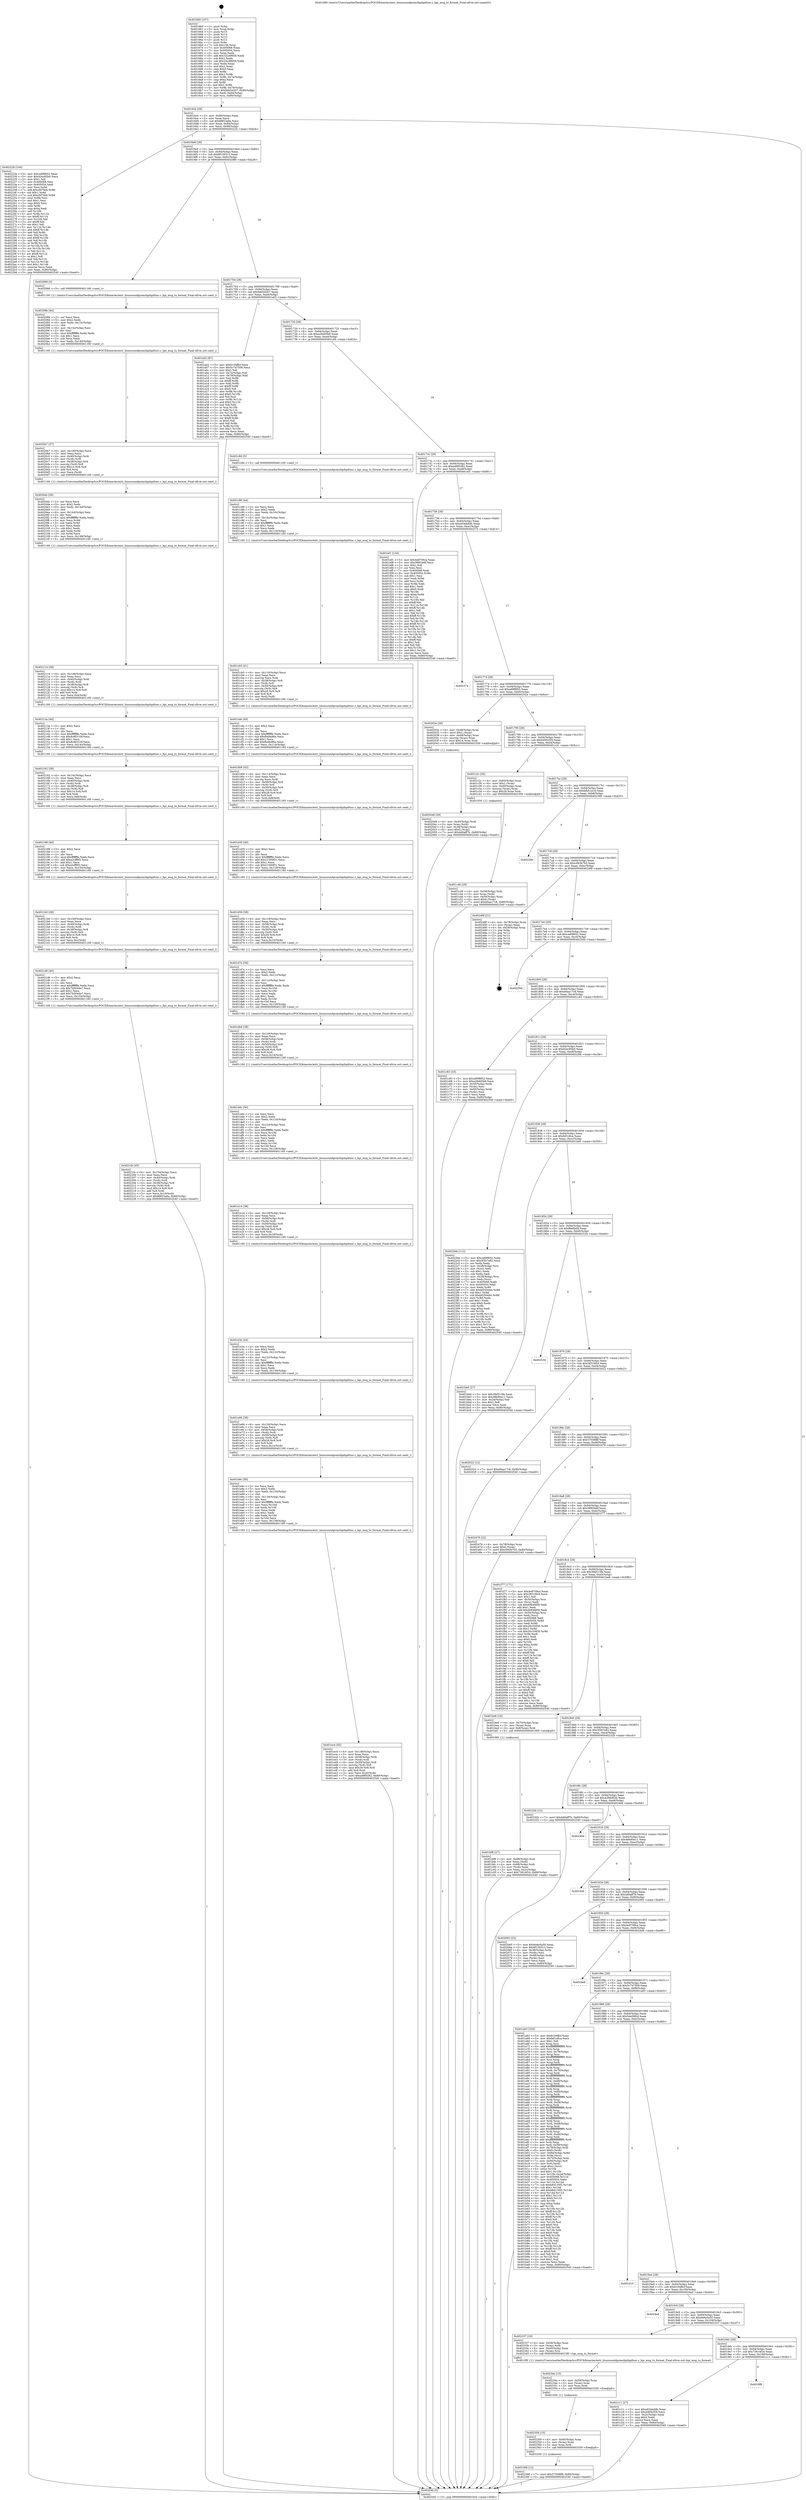 digraph "0x401660" {
  label = "0x401660 (/mnt/c/Users/mathe/Desktop/tcc/POCII/binaries/extr_linuxsoundpciasihpihpifunc.c_hpi_msg_to_format_Final-ollvm.out::main(0))"
  labelloc = "t"
  node[shape=record]

  Entry [label="",width=0.3,height=0.3,shape=circle,fillcolor=black,style=filled]
  "0x4016cb" [label="{
     0x4016cb [29]\l
     | [instrs]\l
     &nbsp;&nbsp;0x4016cb \<+3\>: mov -0x80(%rbp),%eax\l
     &nbsp;&nbsp;0x4016ce \<+2\>: mov %eax,%ecx\l
     &nbsp;&nbsp;0x4016d0 \<+6\>: sub $0x88f23a8a,%ecx\l
     &nbsp;&nbsp;0x4016d6 \<+6\>: mov %eax,-0x94(%rbp)\l
     &nbsp;&nbsp;0x4016dc \<+6\>: mov %ecx,-0x98(%rbp)\l
     &nbsp;&nbsp;0x4016e2 \<+6\>: je 000000000040222b \<main+0xbcb\>\l
  }"]
  "0x40222b" [label="{
     0x40222b [144]\l
     | [instrs]\l
     &nbsp;&nbsp;0x40222b \<+5\>: mov $0xce89f652,%eax\l
     &nbsp;&nbsp;0x402230 \<+5\>: mov $0xd2ec85b0,%ecx\l
     &nbsp;&nbsp;0x402235 \<+2\>: mov $0x1,%dl\l
     &nbsp;&nbsp;0x402237 \<+7\>: mov 0x405068,%esi\l
     &nbsp;&nbsp;0x40223e \<+7\>: mov 0x405054,%edi\l
     &nbsp;&nbsp;0x402245 \<+3\>: mov %esi,%r8d\l
     &nbsp;&nbsp;0x402248 \<+7\>: add $0xcfd79e6,%r8d\l
     &nbsp;&nbsp;0x40224f \<+4\>: sub $0x1,%r8d\l
     &nbsp;&nbsp;0x402253 \<+7\>: sub $0xcfd79e6,%r8d\l
     &nbsp;&nbsp;0x40225a \<+4\>: imul %r8d,%esi\l
     &nbsp;&nbsp;0x40225e \<+3\>: and $0x1,%esi\l
     &nbsp;&nbsp;0x402261 \<+3\>: cmp $0x0,%esi\l
     &nbsp;&nbsp;0x402264 \<+4\>: sete %r9b\l
     &nbsp;&nbsp;0x402268 \<+3\>: cmp $0xa,%edi\l
     &nbsp;&nbsp;0x40226b \<+4\>: setl %r10b\l
     &nbsp;&nbsp;0x40226f \<+3\>: mov %r9b,%r11b\l
     &nbsp;&nbsp;0x402272 \<+4\>: xor $0xff,%r11b\l
     &nbsp;&nbsp;0x402276 \<+3\>: mov %r10b,%bl\l
     &nbsp;&nbsp;0x402279 \<+3\>: xor $0xff,%bl\l
     &nbsp;&nbsp;0x40227c \<+3\>: xor $0x1,%dl\l
     &nbsp;&nbsp;0x40227f \<+3\>: mov %r11b,%r14b\l
     &nbsp;&nbsp;0x402282 \<+4\>: and $0xff,%r14b\l
     &nbsp;&nbsp;0x402286 \<+3\>: and %dl,%r9b\l
     &nbsp;&nbsp;0x402289 \<+3\>: mov %bl,%r15b\l
     &nbsp;&nbsp;0x40228c \<+4\>: and $0xff,%r15b\l
     &nbsp;&nbsp;0x402290 \<+3\>: and %dl,%r10b\l
     &nbsp;&nbsp;0x402293 \<+3\>: or %r9b,%r14b\l
     &nbsp;&nbsp;0x402296 \<+3\>: or %r10b,%r15b\l
     &nbsp;&nbsp;0x402299 \<+3\>: xor %r15b,%r14b\l
     &nbsp;&nbsp;0x40229c \<+3\>: or %bl,%r11b\l
     &nbsp;&nbsp;0x40229f \<+4\>: xor $0xff,%r11b\l
     &nbsp;&nbsp;0x4022a3 \<+3\>: or $0x1,%dl\l
     &nbsp;&nbsp;0x4022a6 \<+3\>: and %dl,%r11b\l
     &nbsp;&nbsp;0x4022a9 \<+3\>: or %r11b,%r14b\l
     &nbsp;&nbsp;0x4022ac \<+4\>: test $0x1,%r14b\l
     &nbsp;&nbsp;0x4022b0 \<+3\>: cmovne %ecx,%eax\l
     &nbsp;&nbsp;0x4022b3 \<+3\>: mov %eax,-0x80(%rbp)\l
     &nbsp;&nbsp;0x4022b6 \<+5\>: jmp 0000000000402540 \<main+0xee0\>\l
  }"]
  "0x4016e8" [label="{
     0x4016e8 [28]\l
     | [instrs]\l
     &nbsp;&nbsp;0x4016e8 \<+5\>: jmp 00000000004016ed \<main+0x8d\>\l
     &nbsp;&nbsp;0x4016ed \<+6\>: mov -0x94(%rbp),%eax\l
     &nbsp;&nbsp;0x4016f3 \<+5\>: sub $0x8f159313,%eax\l
     &nbsp;&nbsp;0x4016f8 \<+6\>: mov %eax,-0x9c(%rbp)\l
     &nbsp;&nbsp;0x4016fe \<+6\>: je 0000000000402086 \<main+0xa26\>\l
  }"]
  Exit [label="",width=0.3,height=0.3,shape=circle,fillcolor=black,style=filled,peripheries=2]
  "0x402086" [label="{
     0x402086 [5]\l
     | [instrs]\l
     &nbsp;&nbsp;0x402086 \<+5\>: call 0000000000401160 \<next_i\>\l
     | [calls]\l
     &nbsp;&nbsp;0x401160 \{1\} (/mnt/c/Users/mathe/Desktop/tcc/POCII/binaries/extr_linuxsoundpciasihpihpifunc.c_hpi_msg_to_format_Final-ollvm.out::next_i)\l
  }"]
  "0x401704" [label="{
     0x401704 [28]\l
     | [instrs]\l
     &nbsp;&nbsp;0x401704 \<+5\>: jmp 0000000000401709 \<main+0xa9\>\l
     &nbsp;&nbsp;0x401709 \<+6\>: mov -0x94(%rbp),%eax\l
     &nbsp;&nbsp;0x40170f \<+5\>: sub $0x9dd3d2b7,%eax\l
     &nbsp;&nbsp;0x401714 \<+6\>: mov %eax,-0xa0(%rbp)\l
     &nbsp;&nbsp;0x40171a \<+6\>: je 0000000000401a02 \<main+0x3a2\>\l
  }"]
  "0x402368" [label="{
     0x402368 [12]\l
     | [instrs]\l
     &nbsp;&nbsp;0x402368 \<+7\>: movl $0x37558f8f,-0x80(%rbp)\l
     &nbsp;&nbsp;0x40236f \<+5\>: jmp 0000000000402540 \<main+0xee0\>\l
  }"]
  "0x401a02" [label="{
     0x401a02 [97]\l
     | [instrs]\l
     &nbsp;&nbsp;0x401a02 \<+5\>: mov $0x6104ffcf,%eax\l
     &nbsp;&nbsp;0x401a07 \<+5\>: mov $0x5c747509,%ecx\l
     &nbsp;&nbsp;0x401a0c \<+2\>: mov $0x1,%dl\l
     &nbsp;&nbsp;0x401a0e \<+4\>: mov -0x7a(%rbp),%sil\l
     &nbsp;&nbsp;0x401a12 \<+4\>: mov -0x79(%rbp),%dil\l
     &nbsp;&nbsp;0x401a16 \<+3\>: mov %sil,%r8b\l
     &nbsp;&nbsp;0x401a19 \<+4\>: xor $0xff,%r8b\l
     &nbsp;&nbsp;0x401a1d \<+3\>: mov %dil,%r9b\l
     &nbsp;&nbsp;0x401a20 \<+4\>: xor $0xff,%r9b\l
     &nbsp;&nbsp;0x401a24 \<+3\>: xor $0x0,%dl\l
     &nbsp;&nbsp;0x401a27 \<+3\>: mov %r8b,%r10b\l
     &nbsp;&nbsp;0x401a2a \<+4\>: and $0x0,%r10b\l
     &nbsp;&nbsp;0x401a2e \<+3\>: and %dl,%sil\l
     &nbsp;&nbsp;0x401a31 \<+3\>: mov %r9b,%r11b\l
     &nbsp;&nbsp;0x401a34 \<+4\>: and $0x0,%r11b\l
     &nbsp;&nbsp;0x401a38 \<+3\>: and %dl,%dil\l
     &nbsp;&nbsp;0x401a3b \<+3\>: or %sil,%r10b\l
     &nbsp;&nbsp;0x401a3e \<+3\>: or %dil,%r11b\l
     &nbsp;&nbsp;0x401a41 \<+3\>: xor %r11b,%r10b\l
     &nbsp;&nbsp;0x401a44 \<+3\>: or %r9b,%r8b\l
     &nbsp;&nbsp;0x401a47 \<+4\>: xor $0xff,%r8b\l
     &nbsp;&nbsp;0x401a4b \<+3\>: or $0x0,%dl\l
     &nbsp;&nbsp;0x401a4e \<+3\>: and %dl,%r8b\l
     &nbsp;&nbsp;0x401a51 \<+3\>: or %r8b,%r10b\l
     &nbsp;&nbsp;0x401a54 \<+4\>: test $0x1,%r10b\l
     &nbsp;&nbsp;0x401a58 \<+3\>: cmovne %ecx,%eax\l
     &nbsp;&nbsp;0x401a5b \<+3\>: mov %eax,-0x80(%rbp)\l
     &nbsp;&nbsp;0x401a5e \<+5\>: jmp 0000000000402540 \<main+0xee0\>\l
  }"]
  "0x401720" [label="{
     0x401720 [28]\l
     | [instrs]\l
     &nbsp;&nbsp;0x401720 \<+5\>: jmp 0000000000401725 \<main+0xc5\>\l
     &nbsp;&nbsp;0x401725 \<+6\>: mov -0x94(%rbp),%eax\l
     &nbsp;&nbsp;0x40172b \<+5\>: sub $0xa28d05b6,%eax\l
     &nbsp;&nbsp;0x401730 \<+6\>: mov %eax,-0xa4(%rbp)\l
     &nbsp;&nbsp;0x401736 \<+6\>: je 0000000000401c84 \<main+0x624\>\l
  }"]
  "0x402540" [label="{
     0x402540 [5]\l
     | [instrs]\l
     &nbsp;&nbsp;0x402540 \<+5\>: jmp 00000000004016cb \<main+0x6b\>\l
  }"]
  "0x401660" [label="{
     0x401660 [107]\l
     | [instrs]\l
     &nbsp;&nbsp;0x401660 \<+1\>: push %rbp\l
     &nbsp;&nbsp;0x401661 \<+3\>: mov %rsp,%rbp\l
     &nbsp;&nbsp;0x401664 \<+2\>: push %r15\l
     &nbsp;&nbsp;0x401666 \<+2\>: push %r14\l
     &nbsp;&nbsp;0x401668 \<+2\>: push %r13\l
     &nbsp;&nbsp;0x40166a \<+2\>: push %r12\l
     &nbsp;&nbsp;0x40166c \<+1\>: push %rbx\l
     &nbsp;&nbsp;0x40166d \<+7\>: sub $0x138,%rsp\l
     &nbsp;&nbsp;0x401674 \<+7\>: mov 0x405068,%eax\l
     &nbsp;&nbsp;0x40167b \<+7\>: mov 0x405054,%ecx\l
     &nbsp;&nbsp;0x401682 \<+2\>: mov %eax,%edx\l
     &nbsp;&nbsp;0x401684 \<+6\>: add $0x332d9658,%edx\l
     &nbsp;&nbsp;0x40168a \<+3\>: sub $0x1,%edx\l
     &nbsp;&nbsp;0x40168d \<+6\>: sub $0x332d9658,%edx\l
     &nbsp;&nbsp;0x401693 \<+3\>: imul %edx,%eax\l
     &nbsp;&nbsp;0x401696 \<+3\>: and $0x1,%eax\l
     &nbsp;&nbsp;0x401699 \<+3\>: cmp $0x0,%eax\l
     &nbsp;&nbsp;0x40169c \<+4\>: sete %r8b\l
     &nbsp;&nbsp;0x4016a0 \<+4\>: and $0x1,%r8b\l
     &nbsp;&nbsp;0x4016a4 \<+4\>: mov %r8b,-0x7a(%rbp)\l
     &nbsp;&nbsp;0x4016a8 \<+3\>: cmp $0xa,%ecx\l
     &nbsp;&nbsp;0x4016ab \<+4\>: setl %r8b\l
     &nbsp;&nbsp;0x4016af \<+4\>: and $0x1,%r8b\l
     &nbsp;&nbsp;0x4016b3 \<+4\>: mov %r8b,-0x79(%rbp)\l
     &nbsp;&nbsp;0x4016b7 \<+7\>: movl $0x9dd3d2b7,-0x80(%rbp)\l
     &nbsp;&nbsp;0x4016be \<+6\>: mov %edi,-0x84(%rbp)\l
     &nbsp;&nbsp;0x4016c4 \<+7\>: mov %rsi,-0x90(%rbp)\l
  }"]
  "0x402359" [label="{
     0x402359 [15]\l
     | [instrs]\l
     &nbsp;&nbsp;0x402359 \<+4\>: mov -0x40(%rbp),%rax\l
     &nbsp;&nbsp;0x40235d \<+3\>: mov (%rax),%rax\l
     &nbsp;&nbsp;0x402360 \<+3\>: mov %rax,%rdi\l
     &nbsp;&nbsp;0x402363 \<+5\>: call 0000000000401030 \<free@plt\>\l
     | [calls]\l
     &nbsp;&nbsp;0x401030 \{1\} (unknown)\l
  }"]
  "0x401c84" [label="{
     0x401c84 [5]\l
     | [instrs]\l
     &nbsp;&nbsp;0x401c84 \<+5\>: call 0000000000401160 \<next_i\>\l
     | [calls]\l
     &nbsp;&nbsp;0x401160 \{1\} (/mnt/c/Users/mathe/Desktop/tcc/POCII/binaries/extr_linuxsoundpciasihpihpifunc.c_hpi_msg_to_format_Final-ollvm.out::next_i)\l
  }"]
  "0x40173c" [label="{
     0x40173c [28]\l
     | [instrs]\l
     &nbsp;&nbsp;0x40173c \<+5\>: jmp 0000000000401741 \<main+0xe1\>\l
     &nbsp;&nbsp;0x401741 \<+6\>: mov -0x94(%rbp),%eax\l
     &nbsp;&nbsp;0x401747 \<+5\>: sub $0xa48f0282,%eax\l
     &nbsp;&nbsp;0x40174c \<+6\>: mov %eax,-0xa8(%rbp)\l
     &nbsp;&nbsp;0x401752 \<+6\>: je 0000000000401ef1 \<main+0x891\>\l
  }"]
  "0x40234a" [label="{
     0x40234a [15]\l
     | [instrs]\l
     &nbsp;&nbsp;0x40234a \<+4\>: mov -0x58(%rbp),%rax\l
     &nbsp;&nbsp;0x40234e \<+3\>: mov (%rax),%rax\l
     &nbsp;&nbsp;0x402351 \<+3\>: mov %rax,%rdi\l
     &nbsp;&nbsp;0x402354 \<+5\>: call 0000000000401030 \<free@plt\>\l
     | [calls]\l
     &nbsp;&nbsp;0x401030 \{1\} (unknown)\l
  }"]
  "0x401ef1" [label="{
     0x401ef1 [134]\l
     | [instrs]\l
     &nbsp;&nbsp;0x401ef1 \<+5\>: mov $0x4e8709ca,%eax\l
     &nbsp;&nbsp;0x401ef6 \<+5\>: mov $0x38f03e6f,%ecx\l
     &nbsp;&nbsp;0x401efb \<+2\>: mov $0x1,%dl\l
     &nbsp;&nbsp;0x401efd \<+2\>: xor %esi,%esi\l
     &nbsp;&nbsp;0x401eff \<+7\>: mov 0x405068,%edi\l
     &nbsp;&nbsp;0x401f06 \<+8\>: mov 0x405054,%r8d\l
     &nbsp;&nbsp;0x401f0e \<+3\>: sub $0x1,%esi\l
     &nbsp;&nbsp;0x401f11 \<+3\>: mov %edi,%r9d\l
     &nbsp;&nbsp;0x401f14 \<+3\>: add %esi,%r9d\l
     &nbsp;&nbsp;0x401f17 \<+4\>: imul %r9d,%edi\l
     &nbsp;&nbsp;0x401f1b \<+3\>: and $0x1,%edi\l
     &nbsp;&nbsp;0x401f1e \<+3\>: cmp $0x0,%edi\l
     &nbsp;&nbsp;0x401f21 \<+4\>: sete %r10b\l
     &nbsp;&nbsp;0x401f25 \<+4\>: cmp $0xa,%r8d\l
     &nbsp;&nbsp;0x401f29 \<+4\>: setl %r11b\l
     &nbsp;&nbsp;0x401f2d \<+3\>: mov %r10b,%bl\l
     &nbsp;&nbsp;0x401f30 \<+3\>: xor $0xff,%bl\l
     &nbsp;&nbsp;0x401f33 \<+3\>: mov %r11b,%r14b\l
     &nbsp;&nbsp;0x401f36 \<+4\>: xor $0xff,%r14b\l
     &nbsp;&nbsp;0x401f3a \<+3\>: xor $0x1,%dl\l
     &nbsp;&nbsp;0x401f3d \<+3\>: mov %bl,%r15b\l
     &nbsp;&nbsp;0x401f40 \<+4\>: and $0xff,%r15b\l
     &nbsp;&nbsp;0x401f44 \<+3\>: and %dl,%r10b\l
     &nbsp;&nbsp;0x401f47 \<+3\>: mov %r14b,%r12b\l
     &nbsp;&nbsp;0x401f4a \<+4\>: and $0xff,%r12b\l
     &nbsp;&nbsp;0x401f4e \<+3\>: and %dl,%r11b\l
     &nbsp;&nbsp;0x401f51 \<+3\>: or %r10b,%r15b\l
     &nbsp;&nbsp;0x401f54 \<+3\>: or %r11b,%r12b\l
     &nbsp;&nbsp;0x401f57 \<+3\>: xor %r12b,%r15b\l
     &nbsp;&nbsp;0x401f5a \<+3\>: or %r14b,%bl\l
     &nbsp;&nbsp;0x401f5d \<+3\>: xor $0xff,%bl\l
     &nbsp;&nbsp;0x401f60 \<+3\>: or $0x1,%dl\l
     &nbsp;&nbsp;0x401f63 \<+2\>: and %dl,%bl\l
     &nbsp;&nbsp;0x401f65 \<+3\>: or %bl,%r15b\l
     &nbsp;&nbsp;0x401f68 \<+4\>: test $0x1,%r15b\l
     &nbsp;&nbsp;0x401f6c \<+3\>: cmovne %ecx,%eax\l
     &nbsp;&nbsp;0x401f6f \<+3\>: mov %eax,-0x80(%rbp)\l
     &nbsp;&nbsp;0x401f72 \<+5\>: jmp 0000000000402540 \<main+0xee0\>\l
  }"]
  "0x401758" [label="{
     0x401758 [28]\l
     | [instrs]\l
     &nbsp;&nbsp;0x401758 \<+5\>: jmp 000000000040175d \<main+0xfd\>\l
     &nbsp;&nbsp;0x40175d \<+6\>: mov -0x94(%rbp),%eax\l
     &nbsp;&nbsp;0x401763 \<+5\>: sub $0xa63ebddb,%eax\l
     &nbsp;&nbsp;0x401768 \<+6\>: mov %eax,-0xac(%rbp)\l
     &nbsp;&nbsp;0x40176e \<+6\>: je 0000000000402374 \<main+0xd14\>\l
  }"]
  "0x4021fe" [label="{
     0x4021fe [45]\l
     | [instrs]\l
     &nbsp;&nbsp;0x4021fe \<+6\>: mov -0x154(%rbp),%ecx\l
     &nbsp;&nbsp;0x402204 \<+3\>: imul %eax,%ecx\l
     &nbsp;&nbsp;0x402207 \<+4\>: mov -0x40(%rbp),%rdi\l
     &nbsp;&nbsp;0x40220b \<+3\>: mov (%rdi),%rdi\l
     &nbsp;&nbsp;0x40220e \<+4\>: mov -0x38(%rbp),%r8\l
     &nbsp;&nbsp;0x402212 \<+3\>: movslq (%r8),%r8\l
     &nbsp;&nbsp;0x402215 \<+4\>: imul $0x14,%r8,%r8\l
     &nbsp;&nbsp;0x402219 \<+3\>: add %r8,%rdi\l
     &nbsp;&nbsp;0x40221c \<+3\>: mov %ecx,0x10(%rdi)\l
     &nbsp;&nbsp;0x40221f \<+7\>: movl $0x88f23a8a,-0x80(%rbp)\l
     &nbsp;&nbsp;0x402226 \<+5\>: jmp 0000000000402540 \<main+0xee0\>\l
  }"]
  "0x402374" [label="{
     0x402374\l
  }", style=dashed]
  "0x401774" [label="{
     0x401774 [28]\l
     | [instrs]\l
     &nbsp;&nbsp;0x401774 \<+5\>: jmp 0000000000401779 \<main+0x119\>\l
     &nbsp;&nbsp;0x401779 \<+6\>: mov -0x94(%rbp),%eax\l
     &nbsp;&nbsp;0x40177f \<+5\>: sub $0xa99f8f52,%eax\l
     &nbsp;&nbsp;0x401784 \<+6\>: mov %eax,-0xb0(%rbp)\l
     &nbsp;&nbsp;0x40178a \<+6\>: je 000000000040202e \<main+0x9ce\>\l
  }"]
  "0x4021d6" [label="{
     0x4021d6 [40]\l
     | [instrs]\l
     &nbsp;&nbsp;0x4021d6 \<+5\>: mov $0x2,%ecx\l
     &nbsp;&nbsp;0x4021db \<+1\>: cltd\l
     &nbsp;&nbsp;0x4021dc \<+2\>: idiv %ecx\l
     &nbsp;&nbsp;0x4021de \<+6\>: imul $0xfffffffe,%edx,%ecx\l
     &nbsp;&nbsp;0x4021e4 \<+6\>: sub $0x7b5044e7,%ecx\l
     &nbsp;&nbsp;0x4021ea \<+3\>: add $0x1,%ecx\l
     &nbsp;&nbsp;0x4021ed \<+6\>: add $0x7b5044e7,%ecx\l
     &nbsp;&nbsp;0x4021f3 \<+6\>: mov %ecx,-0x154(%rbp)\l
     &nbsp;&nbsp;0x4021f9 \<+5\>: call 0000000000401160 \<next_i\>\l
     | [calls]\l
     &nbsp;&nbsp;0x401160 \{1\} (/mnt/c/Users/mathe/Desktop/tcc/POCII/binaries/extr_linuxsoundpciasihpihpifunc.c_hpi_msg_to_format_Final-ollvm.out::next_i)\l
  }"]
  "0x40202e" [label="{
     0x40202e [26]\l
     | [instrs]\l
     &nbsp;&nbsp;0x40202e \<+4\>: mov -0x48(%rbp),%rax\l
     &nbsp;&nbsp;0x402032 \<+6\>: movl $0x1,(%rax)\l
     &nbsp;&nbsp;0x402038 \<+4\>: mov -0x48(%rbp),%rax\l
     &nbsp;&nbsp;0x40203c \<+3\>: movslq (%rax),%rax\l
     &nbsp;&nbsp;0x40203f \<+4\>: imul $0x14,%rax,%rdi\l
     &nbsp;&nbsp;0x402043 \<+5\>: call 0000000000401050 \<malloc@plt\>\l
     | [calls]\l
     &nbsp;&nbsp;0x401050 \{1\} (unknown)\l
  }"]
  "0x401790" [label="{
     0x401790 [28]\l
     | [instrs]\l
     &nbsp;&nbsp;0x401790 \<+5\>: jmp 0000000000401795 \<main+0x135\>\l
     &nbsp;&nbsp;0x401795 \<+6\>: mov -0x94(%rbp),%eax\l
     &nbsp;&nbsp;0x40179b \<+5\>: sub $0xb495cf29,%eax\l
     &nbsp;&nbsp;0x4017a0 \<+6\>: mov %eax,-0xb4(%rbp)\l
     &nbsp;&nbsp;0x4017a6 \<+6\>: je 0000000000401c2c \<main+0x5cc\>\l
  }"]
  "0x4021b0" [label="{
     0x4021b0 [38]\l
     | [instrs]\l
     &nbsp;&nbsp;0x4021b0 \<+6\>: mov -0x150(%rbp),%ecx\l
     &nbsp;&nbsp;0x4021b6 \<+3\>: imul %eax,%ecx\l
     &nbsp;&nbsp;0x4021b9 \<+4\>: mov -0x40(%rbp),%rdi\l
     &nbsp;&nbsp;0x4021bd \<+3\>: mov (%rdi),%rdi\l
     &nbsp;&nbsp;0x4021c0 \<+4\>: mov -0x38(%rbp),%r8\l
     &nbsp;&nbsp;0x4021c4 \<+3\>: movslq (%r8),%r8\l
     &nbsp;&nbsp;0x4021c7 \<+4\>: imul $0x14,%r8,%r8\l
     &nbsp;&nbsp;0x4021cb \<+3\>: add %r8,%rdi\l
     &nbsp;&nbsp;0x4021ce \<+3\>: mov %ecx,0xc(%rdi)\l
     &nbsp;&nbsp;0x4021d1 \<+5\>: call 0000000000401160 \<next_i\>\l
     | [calls]\l
     &nbsp;&nbsp;0x401160 \{1\} (/mnt/c/Users/mathe/Desktop/tcc/POCII/binaries/extr_linuxsoundpciasihpihpifunc.c_hpi_msg_to_format_Final-ollvm.out::next_i)\l
  }"]
  "0x401c2c" [label="{
     0x401c2c [26]\l
     | [instrs]\l
     &nbsp;&nbsp;0x401c2c \<+4\>: mov -0x60(%rbp),%rax\l
     &nbsp;&nbsp;0x401c30 \<+6\>: movl $0x1,(%rax)\l
     &nbsp;&nbsp;0x401c36 \<+4\>: mov -0x60(%rbp),%rax\l
     &nbsp;&nbsp;0x401c3a \<+3\>: movslq (%rax),%rax\l
     &nbsp;&nbsp;0x401c3d \<+4\>: imul $0x28,%rax,%rdi\l
     &nbsp;&nbsp;0x401c41 \<+5\>: call 0000000000401050 \<malloc@plt\>\l
     | [calls]\l
     &nbsp;&nbsp;0x401050 \{1\} (unknown)\l
  }"]
  "0x4017ac" [label="{
     0x4017ac [28]\l
     | [instrs]\l
     &nbsp;&nbsp;0x4017ac \<+5\>: jmp 00000000004017b1 \<main+0x151\>\l
     &nbsp;&nbsp;0x4017b1 \<+6\>: mov -0x94(%rbp),%eax\l
     &nbsp;&nbsp;0x4017b7 \<+5\>: sub $0xbfb51a1d,%eax\l
     &nbsp;&nbsp;0x4017bc \<+6\>: mov %eax,-0xb8(%rbp)\l
     &nbsp;&nbsp;0x4017c2 \<+6\>: je 0000000000402380 \<main+0xd20\>\l
  }"]
  "0x402188" [label="{
     0x402188 [40]\l
     | [instrs]\l
     &nbsp;&nbsp;0x402188 \<+5\>: mov $0x2,%ecx\l
     &nbsp;&nbsp;0x40218d \<+1\>: cltd\l
     &nbsp;&nbsp;0x40218e \<+2\>: idiv %ecx\l
     &nbsp;&nbsp;0x402190 \<+6\>: imul $0xfffffffe,%edx,%ecx\l
     &nbsp;&nbsp;0x402196 \<+6\>: add $0xa2cff9f3,%ecx\l
     &nbsp;&nbsp;0x40219c \<+3\>: add $0x1,%ecx\l
     &nbsp;&nbsp;0x40219f \<+6\>: sub $0xa2cff9f3,%ecx\l
     &nbsp;&nbsp;0x4021a5 \<+6\>: mov %ecx,-0x150(%rbp)\l
     &nbsp;&nbsp;0x4021ab \<+5\>: call 0000000000401160 \<next_i\>\l
     | [calls]\l
     &nbsp;&nbsp;0x401160 \{1\} (/mnt/c/Users/mathe/Desktop/tcc/POCII/binaries/extr_linuxsoundpciasihpihpifunc.c_hpi_msg_to_format_Final-ollvm.out::next_i)\l
  }"]
  "0x402380" [label="{
     0x402380\l
  }", style=dashed]
  "0x4017c8" [label="{
     0x4017c8 [28]\l
     | [instrs]\l
     &nbsp;&nbsp;0x4017c8 \<+5\>: jmp 00000000004017cd \<main+0x16d\>\l
     &nbsp;&nbsp;0x4017cd \<+6\>: mov -0x94(%rbp),%eax\l
     &nbsp;&nbsp;0x4017d3 \<+5\>: sub $0xc063b7b5,%eax\l
     &nbsp;&nbsp;0x4017d8 \<+6\>: mov %eax,-0xbc(%rbp)\l
     &nbsp;&nbsp;0x4017de \<+6\>: je 000000000040248f \<main+0xe2f\>\l
  }"]
  "0x402162" [label="{
     0x402162 [38]\l
     | [instrs]\l
     &nbsp;&nbsp;0x402162 \<+6\>: mov -0x14c(%rbp),%ecx\l
     &nbsp;&nbsp;0x402168 \<+3\>: imul %eax,%ecx\l
     &nbsp;&nbsp;0x40216b \<+4\>: mov -0x40(%rbp),%rdi\l
     &nbsp;&nbsp;0x40216f \<+3\>: mov (%rdi),%rdi\l
     &nbsp;&nbsp;0x402172 \<+4\>: mov -0x38(%rbp),%r8\l
     &nbsp;&nbsp;0x402176 \<+3\>: movslq (%r8),%r8\l
     &nbsp;&nbsp;0x402179 \<+4\>: imul $0x14,%r8,%r8\l
     &nbsp;&nbsp;0x40217d \<+3\>: add %r8,%rdi\l
     &nbsp;&nbsp;0x402180 \<+3\>: mov %ecx,0x8(%rdi)\l
     &nbsp;&nbsp;0x402183 \<+5\>: call 0000000000401160 \<next_i\>\l
     | [calls]\l
     &nbsp;&nbsp;0x401160 \{1\} (/mnt/c/Users/mathe/Desktop/tcc/POCII/binaries/extr_linuxsoundpciasihpihpifunc.c_hpi_msg_to_format_Final-ollvm.out::next_i)\l
  }"]
  "0x40248f" [label="{
     0x40248f [21]\l
     | [instrs]\l
     &nbsp;&nbsp;0x40248f \<+4\>: mov -0x78(%rbp),%rax\l
     &nbsp;&nbsp;0x402493 \<+2\>: mov (%rax),%eax\l
     &nbsp;&nbsp;0x402495 \<+4\>: lea -0x28(%rbp),%rsp\l
     &nbsp;&nbsp;0x402499 \<+1\>: pop %rbx\l
     &nbsp;&nbsp;0x40249a \<+2\>: pop %r12\l
     &nbsp;&nbsp;0x40249c \<+2\>: pop %r13\l
     &nbsp;&nbsp;0x40249e \<+2\>: pop %r14\l
     &nbsp;&nbsp;0x4024a0 \<+2\>: pop %r15\l
     &nbsp;&nbsp;0x4024a2 \<+1\>: pop %rbp\l
     &nbsp;&nbsp;0x4024a3 \<+1\>: ret\l
  }"]
  "0x4017e4" [label="{
     0x4017e4 [28]\l
     | [instrs]\l
     &nbsp;&nbsp;0x4017e4 \<+5\>: jmp 00000000004017e9 \<main+0x189\>\l
     &nbsp;&nbsp;0x4017e9 \<+6\>: mov -0x94(%rbp),%eax\l
     &nbsp;&nbsp;0x4017ef \<+5\>: sub $0xce89f652,%eax\l
     &nbsp;&nbsp;0x4017f4 \<+6\>: mov %eax,-0xc0(%rbp)\l
     &nbsp;&nbsp;0x4017fa \<+6\>: je 000000000040250d \<main+0xead\>\l
  }"]
  "0x40213a" [label="{
     0x40213a [40]\l
     | [instrs]\l
     &nbsp;&nbsp;0x40213a \<+5\>: mov $0x2,%ecx\l
     &nbsp;&nbsp;0x40213f \<+1\>: cltd\l
     &nbsp;&nbsp;0x402140 \<+2\>: idiv %ecx\l
     &nbsp;&nbsp;0x402142 \<+6\>: imul $0xfffffffe,%edx,%ecx\l
     &nbsp;&nbsp;0x402148 \<+6\>: sub $0x8c80310f,%ecx\l
     &nbsp;&nbsp;0x40214e \<+3\>: add $0x1,%ecx\l
     &nbsp;&nbsp;0x402151 \<+6\>: add $0x8c80310f,%ecx\l
     &nbsp;&nbsp;0x402157 \<+6\>: mov %ecx,-0x14c(%rbp)\l
     &nbsp;&nbsp;0x40215d \<+5\>: call 0000000000401160 \<next_i\>\l
     | [calls]\l
     &nbsp;&nbsp;0x401160 \{1\} (/mnt/c/Users/mathe/Desktop/tcc/POCII/binaries/extr_linuxsoundpciasihpihpifunc.c_hpi_msg_to_format_Final-ollvm.out::next_i)\l
  }"]
  "0x40250d" [label="{
     0x40250d\l
  }", style=dashed]
  "0x401800" [label="{
     0x401800 [28]\l
     | [instrs]\l
     &nbsp;&nbsp;0x401800 \<+5\>: jmp 0000000000401805 \<main+0x1a5\>\l
     &nbsp;&nbsp;0x401805 \<+6\>: mov -0x94(%rbp),%eax\l
     &nbsp;&nbsp;0x40180b \<+5\>: sub $0xd0aa17c8,%eax\l
     &nbsp;&nbsp;0x401810 \<+6\>: mov %eax,-0xc4(%rbp)\l
     &nbsp;&nbsp;0x401816 \<+6\>: je 0000000000401c63 \<main+0x603\>\l
  }"]
  "0x402114" [label="{
     0x402114 [38]\l
     | [instrs]\l
     &nbsp;&nbsp;0x402114 \<+6\>: mov -0x148(%rbp),%ecx\l
     &nbsp;&nbsp;0x40211a \<+3\>: imul %eax,%ecx\l
     &nbsp;&nbsp;0x40211d \<+4\>: mov -0x40(%rbp),%rdi\l
     &nbsp;&nbsp;0x402121 \<+3\>: mov (%rdi),%rdi\l
     &nbsp;&nbsp;0x402124 \<+4\>: mov -0x38(%rbp),%r8\l
     &nbsp;&nbsp;0x402128 \<+3\>: movslq (%r8),%r8\l
     &nbsp;&nbsp;0x40212b \<+4\>: imul $0x14,%r8,%r8\l
     &nbsp;&nbsp;0x40212f \<+3\>: add %r8,%rdi\l
     &nbsp;&nbsp;0x402132 \<+3\>: mov %ecx,0x4(%rdi)\l
     &nbsp;&nbsp;0x402135 \<+5\>: call 0000000000401160 \<next_i\>\l
     | [calls]\l
     &nbsp;&nbsp;0x401160 \{1\} (/mnt/c/Users/mathe/Desktop/tcc/POCII/binaries/extr_linuxsoundpciasihpihpifunc.c_hpi_msg_to_format_Final-ollvm.out::next_i)\l
  }"]
  "0x401c63" [label="{
     0x401c63 [33]\l
     | [instrs]\l
     &nbsp;&nbsp;0x401c63 \<+5\>: mov $0xa99f8f52,%eax\l
     &nbsp;&nbsp;0x401c68 \<+5\>: mov $0xa28d05b6,%ecx\l
     &nbsp;&nbsp;0x401c6d \<+4\>: mov -0x50(%rbp),%rdx\l
     &nbsp;&nbsp;0x401c71 \<+2\>: mov (%rdx),%esi\l
     &nbsp;&nbsp;0x401c73 \<+4\>: mov -0x60(%rbp),%rdx\l
     &nbsp;&nbsp;0x401c77 \<+2\>: cmp (%rdx),%esi\l
     &nbsp;&nbsp;0x401c79 \<+3\>: cmovl %ecx,%eax\l
     &nbsp;&nbsp;0x401c7c \<+3\>: mov %eax,-0x80(%rbp)\l
     &nbsp;&nbsp;0x401c7f \<+5\>: jmp 0000000000402540 \<main+0xee0\>\l
  }"]
  "0x40181c" [label="{
     0x40181c [28]\l
     | [instrs]\l
     &nbsp;&nbsp;0x40181c \<+5\>: jmp 0000000000401821 \<main+0x1c1\>\l
     &nbsp;&nbsp;0x401821 \<+6\>: mov -0x94(%rbp),%eax\l
     &nbsp;&nbsp;0x401827 \<+5\>: sub $0xd2ec85b0,%eax\l
     &nbsp;&nbsp;0x40182c \<+6\>: mov %eax,-0xc8(%rbp)\l
     &nbsp;&nbsp;0x401832 \<+6\>: je 00000000004022bb \<main+0xc5b\>\l
  }"]
  "0x4020dc" [label="{
     0x4020dc [56]\l
     | [instrs]\l
     &nbsp;&nbsp;0x4020dc \<+2\>: xor %ecx,%ecx\l
     &nbsp;&nbsp;0x4020de \<+5\>: mov $0x2,%edx\l
     &nbsp;&nbsp;0x4020e3 \<+6\>: mov %edx,-0x144(%rbp)\l
     &nbsp;&nbsp;0x4020e9 \<+1\>: cltd\l
     &nbsp;&nbsp;0x4020ea \<+6\>: mov -0x144(%rbp),%esi\l
     &nbsp;&nbsp;0x4020f0 \<+2\>: idiv %esi\l
     &nbsp;&nbsp;0x4020f2 \<+6\>: imul $0xfffffffe,%edx,%edx\l
     &nbsp;&nbsp;0x4020f8 \<+3\>: mov %ecx,%r9d\l
     &nbsp;&nbsp;0x4020fb \<+3\>: sub %edx,%r9d\l
     &nbsp;&nbsp;0x4020fe \<+2\>: mov %ecx,%edx\l
     &nbsp;&nbsp;0x402100 \<+3\>: sub $0x1,%edx\l
     &nbsp;&nbsp;0x402103 \<+3\>: add %edx,%r9d\l
     &nbsp;&nbsp;0x402106 \<+3\>: sub %r9d,%ecx\l
     &nbsp;&nbsp;0x402109 \<+6\>: mov %ecx,-0x148(%rbp)\l
     &nbsp;&nbsp;0x40210f \<+5\>: call 0000000000401160 \<next_i\>\l
     | [calls]\l
     &nbsp;&nbsp;0x401160 \{1\} (/mnt/c/Users/mathe/Desktop/tcc/POCII/binaries/extr_linuxsoundpciasihpihpifunc.c_hpi_msg_to_format_Final-ollvm.out::next_i)\l
  }"]
  "0x4022bb" [label="{
     0x4022bb [112]\l
     | [instrs]\l
     &nbsp;&nbsp;0x4022bb \<+5\>: mov $0xce89f652,%eax\l
     &nbsp;&nbsp;0x4022c0 \<+5\>: mov $0x3f3b7e82,%ecx\l
     &nbsp;&nbsp;0x4022c5 \<+2\>: xor %edx,%edx\l
     &nbsp;&nbsp;0x4022c7 \<+4\>: mov -0x38(%rbp),%rsi\l
     &nbsp;&nbsp;0x4022cb \<+2\>: mov (%rsi),%edi\l
     &nbsp;&nbsp;0x4022cd \<+3\>: sub $0x1,%edx\l
     &nbsp;&nbsp;0x4022d0 \<+2\>: sub %edx,%edi\l
     &nbsp;&nbsp;0x4022d2 \<+4\>: mov -0x38(%rbp),%rsi\l
     &nbsp;&nbsp;0x4022d6 \<+2\>: mov %edi,(%rsi)\l
     &nbsp;&nbsp;0x4022d8 \<+7\>: mov 0x405068,%edx\l
     &nbsp;&nbsp;0x4022df \<+7\>: mov 0x405054,%edi\l
     &nbsp;&nbsp;0x4022e6 \<+3\>: mov %edx,%r8d\l
     &nbsp;&nbsp;0x4022e9 \<+7\>: add $0xbf250d44,%r8d\l
     &nbsp;&nbsp;0x4022f0 \<+4\>: sub $0x1,%r8d\l
     &nbsp;&nbsp;0x4022f4 \<+7\>: sub $0xbf250d44,%r8d\l
     &nbsp;&nbsp;0x4022fb \<+4\>: imul %r8d,%edx\l
     &nbsp;&nbsp;0x4022ff \<+3\>: and $0x1,%edx\l
     &nbsp;&nbsp;0x402302 \<+3\>: cmp $0x0,%edx\l
     &nbsp;&nbsp;0x402305 \<+4\>: sete %r9b\l
     &nbsp;&nbsp;0x402309 \<+3\>: cmp $0xa,%edi\l
     &nbsp;&nbsp;0x40230c \<+4\>: setl %r10b\l
     &nbsp;&nbsp;0x402310 \<+3\>: mov %r9b,%r11b\l
     &nbsp;&nbsp;0x402313 \<+3\>: and %r10b,%r11b\l
     &nbsp;&nbsp;0x402316 \<+3\>: xor %r10b,%r9b\l
     &nbsp;&nbsp;0x402319 \<+3\>: or %r9b,%r11b\l
     &nbsp;&nbsp;0x40231c \<+4\>: test $0x1,%r11b\l
     &nbsp;&nbsp;0x402320 \<+3\>: cmovne %ecx,%eax\l
     &nbsp;&nbsp;0x402323 \<+3\>: mov %eax,-0x80(%rbp)\l
     &nbsp;&nbsp;0x402326 \<+5\>: jmp 0000000000402540 \<main+0xee0\>\l
  }"]
  "0x401838" [label="{
     0x401838 [28]\l
     | [instrs]\l
     &nbsp;&nbsp;0x401838 \<+5\>: jmp 000000000040183d \<main+0x1dd\>\l
     &nbsp;&nbsp;0x40183d \<+6\>: mov -0x94(%rbp),%eax\l
     &nbsp;&nbsp;0x401843 \<+5\>: sub $0xfef1c8ca,%eax\l
     &nbsp;&nbsp;0x401848 \<+6\>: mov %eax,-0xcc(%rbp)\l
     &nbsp;&nbsp;0x40184e \<+6\>: je 0000000000401bb0 \<main+0x550\>\l
  }"]
  "0x4020b7" [label="{
     0x4020b7 [37]\l
     | [instrs]\l
     &nbsp;&nbsp;0x4020b7 \<+6\>: mov -0x140(%rbp),%ecx\l
     &nbsp;&nbsp;0x4020bd \<+3\>: imul %eax,%ecx\l
     &nbsp;&nbsp;0x4020c0 \<+4\>: mov -0x40(%rbp),%rdi\l
     &nbsp;&nbsp;0x4020c4 \<+3\>: mov (%rdi),%rdi\l
     &nbsp;&nbsp;0x4020c7 \<+4\>: mov -0x38(%rbp),%r8\l
     &nbsp;&nbsp;0x4020cb \<+3\>: movslq (%r8),%r8\l
     &nbsp;&nbsp;0x4020ce \<+4\>: imul $0x14,%r8,%r8\l
     &nbsp;&nbsp;0x4020d2 \<+3\>: add %r8,%rdi\l
     &nbsp;&nbsp;0x4020d5 \<+2\>: mov %ecx,(%rdi)\l
     &nbsp;&nbsp;0x4020d7 \<+5\>: call 0000000000401160 \<next_i\>\l
     | [calls]\l
     &nbsp;&nbsp;0x401160 \{1\} (/mnt/c/Users/mathe/Desktop/tcc/POCII/binaries/extr_linuxsoundpciasihpihpifunc.c_hpi_msg_to_format_Final-ollvm.out::next_i)\l
  }"]
  "0x401bb0" [label="{
     0x401bb0 [27]\l
     | [instrs]\l
     &nbsp;&nbsp;0x401bb0 \<+5\>: mov $0x39d513fa,%eax\l
     &nbsp;&nbsp;0x401bb5 \<+5\>: mov $0x48b90a11,%ecx\l
     &nbsp;&nbsp;0x401bba \<+3\>: mov -0x2d(%rbp),%dl\l
     &nbsp;&nbsp;0x401bbd \<+3\>: test $0x1,%dl\l
     &nbsp;&nbsp;0x401bc0 \<+3\>: cmovne %ecx,%eax\l
     &nbsp;&nbsp;0x401bc3 \<+3\>: mov %eax,-0x80(%rbp)\l
     &nbsp;&nbsp;0x401bc6 \<+5\>: jmp 0000000000402540 \<main+0xee0\>\l
  }"]
  "0x401854" [label="{
     0x401854 [28]\l
     | [instrs]\l
     &nbsp;&nbsp;0x401854 \<+5\>: jmp 0000000000401859 \<main+0x1f9\>\l
     &nbsp;&nbsp;0x401859 \<+6\>: mov -0x94(%rbp),%eax\l
     &nbsp;&nbsp;0x40185f \<+5\>: sub $0xffed8afd,%eax\l
     &nbsp;&nbsp;0x401864 \<+6\>: mov %eax,-0xd0(%rbp)\l
     &nbsp;&nbsp;0x40186a \<+6\>: je 0000000000402534 \<main+0xed4\>\l
  }"]
  "0x40208b" [label="{
     0x40208b [44]\l
     | [instrs]\l
     &nbsp;&nbsp;0x40208b \<+2\>: xor %ecx,%ecx\l
     &nbsp;&nbsp;0x40208d \<+5\>: mov $0x2,%edx\l
     &nbsp;&nbsp;0x402092 \<+6\>: mov %edx,-0x13c(%rbp)\l
     &nbsp;&nbsp;0x402098 \<+1\>: cltd\l
     &nbsp;&nbsp;0x402099 \<+6\>: mov -0x13c(%rbp),%esi\l
     &nbsp;&nbsp;0x40209f \<+2\>: idiv %esi\l
     &nbsp;&nbsp;0x4020a1 \<+6\>: imul $0xfffffffe,%edx,%edx\l
     &nbsp;&nbsp;0x4020a7 \<+3\>: sub $0x1,%ecx\l
     &nbsp;&nbsp;0x4020aa \<+2\>: sub %ecx,%edx\l
     &nbsp;&nbsp;0x4020ac \<+6\>: mov %edx,-0x140(%rbp)\l
     &nbsp;&nbsp;0x4020b2 \<+5\>: call 0000000000401160 \<next_i\>\l
     | [calls]\l
     &nbsp;&nbsp;0x401160 \{1\} (/mnt/c/Users/mathe/Desktop/tcc/POCII/binaries/extr_linuxsoundpciasihpihpifunc.c_hpi_msg_to_format_Final-ollvm.out::next_i)\l
  }"]
  "0x402534" [label="{
     0x402534\l
  }", style=dashed]
  "0x401870" [label="{
     0x401870 [28]\l
     | [instrs]\l
     &nbsp;&nbsp;0x401870 \<+5\>: jmp 0000000000401875 \<main+0x215\>\l
     &nbsp;&nbsp;0x401875 \<+6\>: mov -0x94(%rbp),%eax\l
     &nbsp;&nbsp;0x40187b \<+5\>: sub $0x28516fc0,%eax\l
     &nbsp;&nbsp;0x401880 \<+6\>: mov %eax,-0xd4(%rbp)\l
     &nbsp;&nbsp;0x401886 \<+6\>: je 0000000000402022 \<main+0x9c2\>\l
  }"]
  "0x402048" [label="{
     0x402048 [29]\l
     | [instrs]\l
     &nbsp;&nbsp;0x402048 \<+4\>: mov -0x40(%rbp),%rdi\l
     &nbsp;&nbsp;0x40204c \<+3\>: mov %rax,(%rdi)\l
     &nbsp;&nbsp;0x40204f \<+4\>: mov -0x38(%rbp),%rax\l
     &nbsp;&nbsp;0x402053 \<+6\>: movl $0x0,(%rax)\l
     &nbsp;&nbsp;0x402059 \<+7\>: movl $0x4d0aff7b,-0x80(%rbp)\l
     &nbsp;&nbsp;0x402060 \<+5\>: jmp 0000000000402540 \<main+0xee0\>\l
  }"]
  "0x402022" [label="{
     0x402022 [12]\l
     | [instrs]\l
     &nbsp;&nbsp;0x402022 \<+7\>: movl $0xd0aa17c8,-0x80(%rbp)\l
     &nbsp;&nbsp;0x402029 \<+5\>: jmp 0000000000402540 \<main+0xee0\>\l
  }"]
  "0x40188c" [label="{
     0x40188c [28]\l
     | [instrs]\l
     &nbsp;&nbsp;0x40188c \<+5\>: jmp 0000000000401891 \<main+0x231\>\l
     &nbsp;&nbsp;0x401891 \<+6\>: mov -0x94(%rbp),%eax\l
     &nbsp;&nbsp;0x401897 \<+5\>: sub $0x37558f8f,%eax\l
     &nbsp;&nbsp;0x40189c \<+6\>: mov %eax,-0xd8(%rbp)\l
     &nbsp;&nbsp;0x4018a2 \<+6\>: je 0000000000402479 \<main+0xe19\>\l
  }"]
  "0x401ec4" [label="{
     0x401ec4 [45]\l
     | [instrs]\l
     &nbsp;&nbsp;0x401ec4 \<+6\>: mov -0x138(%rbp),%ecx\l
     &nbsp;&nbsp;0x401eca \<+3\>: imul %eax,%ecx\l
     &nbsp;&nbsp;0x401ecd \<+4\>: mov -0x58(%rbp),%rdi\l
     &nbsp;&nbsp;0x401ed1 \<+3\>: mov (%rdi),%rdi\l
     &nbsp;&nbsp;0x401ed4 \<+4\>: mov -0x50(%rbp),%r8\l
     &nbsp;&nbsp;0x401ed8 \<+3\>: movslq (%r8),%r8\l
     &nbsp;&nbsp;0x401edb \<+4\>: imul $0x28,%r8,%r8\l
     &nbsp;&nbsp;0x401edf \<+3\>: add %r8,%rdi\l
     &nbsp;&nbsp;0x401ee2 \<+3\>: mov %ecx,0x20(%rdi)\l
     &nbsp;&nbsp;0x401ee5 \<+7\>: movl $0xa48f0282,-0x80(%rbp)\l
     &nbsp;&nbsp;0x401eec \<+5\>: jmp 0000000000402540 \<main+0xee0\>\l
  }"]
  "0x402479" [label="{
     0x402479 [22]\l
     | [instrs]\l
     &nbsp;&nbsp;0x402479 \<+4\>: mov -0x78(%rbp),%rax\l
     &nbsp;&nbsp;0x40247d \<+6\>: movl $0x0,(%rax)\l
     &nbsp;&nbsp;0x402483 \<+7\>: movl $0xc063b7b5,-0x80(%rbp)\l
     &nbsp;&nbsp;0x40248a \<+5\>: jmp 0000000000402540 \<main+0xee0\>\l
  }"]
  "0x4018a8" [label="{
     0x4018a8 [28]\l
     | [instrs]\l
     &nbsp;&nbsp;0x4018a8 \<+5\>: jmp 00000000004018ad \<main+0x24d\>\l
     &nbsp;&nbsp;0x4018ad \<+6\>: mov -0x94(%rbp),%eax\l
     &nbsp;&nbsp;0x4018b3 \<+5\>: sub $0x38f03e6f,%eax\l
     &nbsp;&nbsp;0x4018b8 \<+6\>: mov %eax,-0xdc(%rbp)\l
     &nbsp;&nbsp;0x4018be \<+6\>: je 0000000000401f77 \<main+0x917\>\l
  }"]
  "0x401e8c" [label="{
     0x401e8c [56]\l
     | [instrs]\l
     &nbsp;&nbsp;0x401e8c \<+2\>: xor %ecx,%ecx\l
     &nbsp;&nbsp;0x401e8e \<+5\>: mov $0x2,%edx\l
     &nbsp;&nbsp;0x401e93 \<+6\>: mov %edx,-0x134(%rbp)\l
     &nbsp;&nbsp;0x401e99 \<+1\>: cltd\l
     &nbsp;&nbsp;0x401e9a \<+6\>: mov -0x134(%rbp),%esi\l
     &nbsp;&nbsp;0x401ea0 \<+2\>: idiv %esi\l
     &nbsp;&nbsp;0x401ea2 \<+6\>: imul $0xfffffffe,%edx,%edx\l
     &nbsp;&nbsp;0x401ea8 \<+3\>: mov %ecx,%r10d\l
     &nbsp;&nbsp;0x401eab \<+3\>: sub %edx,%r10d\l
     &nbsp;&nbsp;0x401eae \<+2\>: mov %ecx,%edx\l
     &nbsp;&nbsp;0x401eb0 \<+3\>: sub $0x1,%edx\l
     &nbsp;&nbsp;0x401eb3 \<+3\>: add %edx,%r10d\l
     &nbsp;&nbsp;0x401eb6 \<+3\>: sub %r10d,%ecx\l
     &nbsp;&nbsp;0x401eb9 \<+6\>: mov %ecx,-0x138(%rbp)\l
     &nbsp;&nbsp;0x401ebf \<+5\>: call 0000000000401160 \<next_i\>\l
     | [calls]\l
     &nbsp;&nbsp;0x401160 \{1\} (/mnt/c/Users/mathe/Desktop/tcc/POCII/binaries/extr_linuxsoundpciasihpihpifunc.c_hpi_msg_to_format_Final-ollvm.out::next_i)\l
  }"]
  "0x401f77" [label="{
     0x401f77 [171]\l
     | [instrs]\l
     &nbsp;&nbsp;0x401f77 \<+5\>: mov $0x4e8709ca,%eax\l
     &nbsp;&nbsp;0x401f7c \<+5\>: mov $0x28516fc0,%ecx\l
     &nbsp;&nbsp;0x401f81 \<+2\>: mov $0x1,%dl\l
     &nbsp;&nbsp;0x401f83 \<+4\>: mov -0x50(%rbp),%rsi\l
     &nbsp;&nbsp;0x401f87 \<+2\>: mov (%rsi),%edi\l
     &nbsp;&nbsp;0x401f89 \<+6\>: sub $0xd064fd58,%edi\l
     &nbsp;&nbsp;0x401f8f \<+3\>: add $0x1,%edi\l
     &nbsp;&nbsp;0x401f92 \<+6\>: add $0xd064fd58,%edi\l
     &nbsp;&nbsp;0x401f98 \<+4\>: mov -0x50(%rbp),%rsi\l
     &nbsp;&nbsp;0x401f9c \<+2\>: mov %edi,(%rsi)\l
     &nbsp;&nbsp;0x401f9e \<+7\>: mov 0x405068,%edi\l
     &nbsp;&nbsp;0x401fa5 \<+8\>: mov 0x405054,%r8d\l
     &nbsp;&nbsp;0x401fad \<+3\>: mov %edi,%r9d\l
     &nbsp;&nbsp;0x401fb0 \<+7\>: add $0x26c33830,%r9d\l
     &nbsp;&nbsp;0x401fb7 \<+4\>: sub $0x1,%r9d\l
     &nbsp;&nbsp;0x401fbb \<+7\>: sub $0x26c33830,%r9d\l
     &nbsp;&nbsp;0x401fc2 \<+4\>: imul %r9d,%edi\l
     &nbsp;&nbsp;0x401fc6 \<+3\>: and $0x1,%edi\l
     &nbsp;&nbsp;0x401fc9 \<+3\>: cmp $0x0,%edi\l
     &nbsp;&nbsp;0x401fcc \<+4\>: sete %r10b\l
     &nbsp;&nbsp;0x401fd0 \<+4\>: cmp $0xa,%r8d\l
     &nbsp;&nbsp;0x401fd4 \<+4\>: setl %r11b\l
     &nbsp;&nbsp;0x401fd8 \<+3\>: mov %r10b,%bl\l
     &nbsp;&nbsp;0x401fdb \<+3\>: xor $0xff,%bl\l
     &nbsp;&nbsp;0x401fde \<+3\>: mov %r11b,%r14b\l
     &nbsp;&nbsp;0x401fe1 \<+4\>: xor $0xff,%r14b\l
     &nbsp;&nbsp;0x401fe5 \<+3\>: xor $0x0,%dl\l
     &nbsp;&nbsp;0x401fe8 \<+3\>: mov %bl,%r15b\l
     &nbsp;&nbsp;0x401feb \<+4\>: and $0x0,%r15b\l
     &nbsp;&nbsp;0x401fef \<+3\>: and %dl,%r10b\l
     &nbsp;&nbsp;0x401ff2 \<+3\>: mov %r14b,%r12b\l
     &nbsp;&nbsp;0x401ff5 \<+4\>: and $0x0,%r12b\l
     &nbsp;&nbsp;0x401ff9 \<+3\>: and %dl,%r11b\l
     &nbsp;&nbsp;0x401ffc \<+3\>: or %r10b,%r15b\l
     &nbsp;&nbsp;0x401fff \<+3\>: or %r11b,%r12b\l
     &nbsp;&nbsp;0x402002 \<+3\>: xor %r12b,%r15b\l
     &nbsp;&nbsp;0x402005 \<+3\>: or %r14b,%bl\l
     &nbsp;&nbsp;0x402008 \<+3\>: xor $0xff,%bl\l
     &nbsp;&nbsp;0x40200b \<+3\>: or $0x0,%dl\l
     &nbsp;&nbsp;0x40200e \<+2\>: and %dl,%bl\l
     &nbsp;&nbsp;0x402010 \<+3\>: or %bl,%r15b\l
     &nbsp;&nbsp;0x402013 \<+4\>: test $0x1,%r15b\l
     &nbsp;&nbsp;0x402017 \<+3\>: cmovne %ecx,%eax\l
     &nbsp;&nbsp;0x40201a \<+3\>: mov %eax,-0x80(%rbp)\l
     &nbsp;&nbsp;0x40201d \<+5\>: jmp 0000000000402540 \<main+0xee0\>\l
  }"]
  "0x4018c4" [label="{
     0x4018c4 [28]\l
     | [instrs]\l
     &nbsp;&nbsp;0x4018c4 \<+5\>: jmp 00000000004018c9 \<main+0x269\>\l
     &nbsp;&nbsp;0x4018c9 \<+6\>: mov -0x94(%rbp),%eax\l
     &nbsp;&nbsp;0x4018cf \<+5\>: sub $0x39d513fa,%eax\l
     &nbsp;&nbsp;0x4018d4 \<+6\>: mov %eax,-0xe0(%rbp)\l
     &nbsp;&nbsp;0x4018da \<+6\>: je 0000000000401be6 \<main+0x586\>\l
  }"]
  "0x401e66" [label="{
     0x401e66 [38]\l
     | [instrs]\l
     &nbsp;&nbsp;0x401e66 \<+6\>: mov -0x130(%rbp),%ecx\l
     &nbsp;&nbsp;0x401e6c \<+3\>: imul %eax,%ecx\l
     &nbsp;&nbsp;0x401e6f \<+4\>: mov -0x58(%rbp),%rdi\l
     &nbsp;&nbsp;0x401e73 \<+3\>: mov (%rdi),%rdi\l
     &nbsp;&nbsp;0x401e76 \<+4\>: mov -0x50(%rbp),%r8\l
     &nbsp;&nbsp;0x401e7a \<+3\>: movslq (%r8),%r8\l
     &nbsp;&nbsp;0x401e7d \<+4\>: imul $0x28,%r8,%r8\l
     &nbsp;&nbsp;0x401e81 \<+3\>: add %r8,%rdi\l
     &nbsp;&nbsp;0x401e84 \<+3\>: mov %ecx,0x1c(%rdi)\l
     &nbsp;&nbsp;0x401e87 \<+5\>: call 0000000000401160 \<next_i\>\l
     | [calls]\l
     &nbsp;&nbsp;0x401160 \{1\} (/mnt/c/Users/mathe/Desktop/tcc/POCII/binaries/extr_linuxsoundpciasihpihpifunc.c_hpi_msg_to_format_Final-ollvm.out::next_i)\l
  }"]
  "0x401be6" [label="{
     0x401be6 [16]\l
     | [instrs]\l
     &nbsp;&nbsp;0x401be6 \<+4\>: mov -0x70(%rbp),%rax\l
     &nbsp;&nbsp;0x401bea \<+3\>: mov (%rax),%rax\l
     &nbsp;&nbsp;0x401bed \<+4\>: mov 0x8(%rax),%rdi\l
     &nbsp;&nbsp;0x401bf1 \<+5\>: call 0000000000401060 \<atoi@plt\>\l
     | [calls]\l
     &nbsp;&nbsp;0x401060 \{1\} (unknown)\l
  }"]
  "0x4018e0" [label="{
     0x4018e0 [28]\l
     | [instrs]\l
     &nbsp;&nbsp;0x4018e0 \<+5\>: jmp 00000000004018e5 \<main+0x285\>\l
     &nbsp;&nbsp;0x4018e5 \<+6\>: mov -0x94(%rbp),%eax\l
     &nbsp;&nbsp;0x4018eb \<+5\>: sub $0x3f3b7e82,%eax\l
     &nbsp;&nbsp;0x4018f0 \<+6\>: mov %eax,-0xe4(%rbp)\l
     &nbsp;&nbsp;0x4018f6 \<+6\>: je 000000000040232b \<main+0xccb\>\l
  }"]
  "0x401e3a" [label="{
     0x401e3a [44]\l
     | [instrs]\l
     &nbsp;&nbsp;0x401e3a \<+2\>: xor %ecx,%ecx\l
     &nbsp;&nbsp;0x401e3c \<+5\>: mov $0x2,%edx\l
     &nbsp;&nbsp;0x401e41 \<+6\>: mov %edx,-0x12c(%rbp)\l
     &nbsp;&nbsp;0x401e47 \<+1\>: cltd\l
     &nbsp;&nbsp;0x401e48 \<+6\>: mov -0x12c(%rbp),%esi\l
     &nbsp;&nbsp;0x401e4e \<+2\>: idiv %esi\l
     &nbsp;&nbsp;0x401e50 \<+6\>: imul $0xfffffffe,%edx,%edx\l
     &nbsp;&nbsp;0x401e56 \<+3\>: sub $0x1,%ecx\l
     &nbsp;&nbsp;0x401e59 \<+2\>: sub %ecx,%edx\l
     &nbsp;&nbsp;0x401e5b \<+6\>: mov %edx,-0x130(%rbp)\l
     &nbsp;&nbsp;0x401e61 \<+5\>: call 0000000000401160 \<next_i\>\l
     | [calls]\l
     &nbsp;&nbsp;0x401160 \{1\} (/mnt/c/Users/mathe/Desktop/tcc/POCII/binaries/extr_linuxsoundpciasihpihpifunc.c_hpi_msg_to_format_Final-ollvm.out::next_i)\l
  }"]
  "0x40232b" [label="{
     0x40232b [12]\l
     | [instrs]\l
     &nbsp;&nbsp;0x40232b \<+7\>: movl $0x4d0aff7b,-0x80(%rbp)\l
     &nbsp;&nbsp;0x402332 \<+5\>: jmp 0000000000402540 \<main+0xee0\>\l
  }"]
  "0x4018fc" [label="{
     0x4018fc [28]\l
     | [instrs]\l
     &nbsp;&nbsp;0x4018fc \<+5\>: jmp 0000000000401901 \<main+0x2a1\>\l
     &nbsp;&nbsp;0x401901 \<+6\>: mov -0x94(%rbp),%eax\l
     &nbsp;&nbsp;0x401907 \<+5\>: sub $0x429dd03d,%eax\l
     &nbsp;&nbsp;0x40190c \<+6\>: mov %eax,-0xe8(%rbp)\l
     &nbsp;&nbsp;0x401912 \<+6\>: je 000000000040246d \<main+0xe0d\>\l
  }"]
  "0x401e14" [label="{
     0x401e14 [38]\l
     | [instrs]\l
     &nbsp;&nbsp;0x401e14 \<+6\>: mov -0x128(%rbp),%ecx\l
     &nbsp;&nbsp;0x401e1a \<+3\>: imul %eax,%ecx\l
     &nbsp;&nbsp;0x401e1d \<+4\>: mov -0x58(%rbp),%rdi\l
     &nbsp;&nbsp;0x401e21 \<+3\>: mov (%rdi),%rdi\l
     &nbsp;&nbsp;0x401e24 \<+4\>: mov -0x50(%rbp),%r8\l
     &nbsp;&nbsp;0x401e28 \<+3\>: movslq (%r8),%r8\l
     &nbsp;&nbsp;0x401e2b \<+4\>: imul $0x28,%r8,%r8\l
     &nbsp;&nbsp;0x401e2f \<+3\>: add %r8,%rdi\l
     &nbsp;&nbsp;0x401e32 \<+3\>: mov %ecx,0x18(%rdi)\l
     &nbsp;&nbsp;0x401e35 \<+5\>: call 0000000000401160 \<next_i\>\l
     | [calls]\l
     &nbsp;&nbsp;0x401160 \{1\} (/mnt/c/Users/mathe/Desktop/tcc/POCII/binaries/extr_linuxsoundpciasihpihpifunc.c_hpi_msg_to_format_Final-ollvm.out::next_i)\l
  }"]
  "0x40246d" [label="{
     0x40246d\l
  }", style=dashed]
  "0x401918" [label="{
     0x401918 [28]\l
     | [instrs]\l
     &nbsp;&nbsp;0x401918 \<+5\>: jmp 000000000040191d \<main+0x2bd\>\l
     &nbsp;&nbsp;0x40191d \<+6\>: mov -0x94(%rbp),%eax\l
     &nbsp;&nbsp;0x401923 \<+5\>: sub $0x48b90a11,%eax\l
     &nbsp;&nbsp;0x401928 \<+6\>: mov %eax,-0xec(%rbp)\l
     &nbsp;&nbsp;0x40192e \<+6\>: je 0000000000401bcb \<main+0x56b\>\l
  }"]
  "0x401ddc" [label="{
     0x401ddc [56]\l
     | [instrs]\l
     &nbsp;&nbsp;0x401ddc \<+2\>: xor %ecx,%ecx\l
     &nbsp;&nbsp;0x401dde \<+5\>: mov $0x2,%edx\l
     &nbsp;&nbsp;0x401de3 \<+6\>: mov %edx,-0x124(%rbp)\l
     &nbsp;&nbsp;0x401de9 \<+1\>: cltd\l
     &nbsp;&nbsp;0x401dea \<+6\>: mov -0x124(%rbp),%esi\l
     &nbsp;&nbsp;0x401df0 \<+2\>: idiv %esi\l
     &nbsp;&nbsp;0x401df2 \<+6\>: imul $0xfffffffe,%edx,%edx\l
     &nbsp;&nbsp;0x401df8 \<+3\>: mov %ecx,%r10d\l
     &nbsp;&nbsp;0x401dfb \<+3\>: sub %edx,%r10d\l
     &nbsp;&nbsp;0x401dfe \<+2\>: mov %ecx,%edx\l
     &nbsp;&nbsp;0x401e00 \<+3\>: sub $0x1,%edx\l
     &nbsp;&nbsp;0x401e03 \<+3\>: add %edx,%r10d\l
     &nbsp;&nbsp;0x401e06 \<+3\>: sub %r10d,%ecx\l
     &nbsp;&nbsp;0x401e09 \<+6\>: mov %ecx,-0x128(%rbp)\l
     &nbsp;&nbsp;0x401e0f \<+5\>: call 0000000000401160 \<next_i\>\l
     | [calls]\l
     &nbsp;&nbsp;0x401160 \{1\} (/mnt/c/Users/mathe/Desktop/tcc/POCII/binaries/extr_linuxsoundpciasihpihpifunc.c_hpi_msg_to_format_Final-ollvm.out::next_i)\l
  }"]
  "0x401bcb" [label="{
     0x401bcb\l
  }", style=dashed]
  "0x401934" [label="{
     0x401934 [28]\l
     | [instrs]\l
     &nbsp;&nbsp;0x401934 \<+5\>: jmp 0000000000401939 \<main+0x2d9\>\l
     &nbsp;&nbsp;0x401939 \<+6\>: mov -0x94(%rbp),%eax\l
     &nbsp;&nbsp;0x40193f \<+5\>: sub $0x4d0aff7b,%eax\l
     &nbsp;&nbsp;0x401944 \<+6\>: mov %eax,-0xf0(%rbp)\l
     &nbsp;&nbsp;0x40194a \<+6\>: je 0000000000402065 \<main+0xa05\>\l
  }"]
  "0x401db6" [label="{
     0x401db6 [38]\l
     | [instrs]\l
     &nbsp;&nbsp;0x401db6 \<+6\>: mov -0x120(%rbp),%ecx\l
     &nbsp;&nbsp;0x401dbc \<+3\>: imul %eax,%ecx\l
     &nbsp;&nbsp;0x401dbf \<+4\>: mov -0x58(%rbp),%rdi\l
     &nbsp;&nbsp;0x401dc3 \<+3\>: mov (%rdi),%rdi\l
     &nbsp;&nbsp;0x401dc6 \<+4\>: mov -0x50(%rbp),%r8\l
     &nbsp;&nbsp;0x401dca \<+3\>: movslq (%r8),%r8\l
     &nbsp;&nbsp;0x401dcd \<+4\>: imul $0x28,%r8,%r8\l
     &nbsp;&nbsp;0x401dd1 \<+3\>: add %r8,%rdi\l
     &nbsp;&nbsp;0x401dd4 \<+3\>: mov %ecx,0x14(%rdi)\l
     &nbsp;&nbsp;0x401dd7 \<+5\>: call 0000000000401160 \<next_i\>\l
     | [calls]\l
     &nbsp;&nbsp;0x401160 \{1\} (/mnt/c/Users/mathe/Desktop/tcc/POCII/binaries/extr_linuxsoundpciasihpihpifunc.c_hpi_msg_to_format_Final-ollvm.out::next_i)\l
  }"]
  "0x402065" [label="{
     0x402065 [33]\l
     | [instrs]\l
     &nbsp;&nbsp;0x402065 \<+5\>: mov $0x6e6e5a50,%eax\l
     &nbsp;&nbsp;0x40206a \<+5\>: mov $0x8f159313,%ecx\l
     &nbsp;&nbsp;0x40206f \<+4\>: mov -0x38(%rbp),%rdx\l
     &nbsp;&nbsp;0x402073 \<+2\>: mov (%rdx),%esi\l
     &nbsp;&nbsp;0x402075 \<+4\>: mov -0x48(%rbp),%rdx\l
     &nbsp;&nbsp;0x402079 \<+2\>: cmp (%rdx),%esi\l
     &nbsp;&nbsp;0x40207b \<+3\>: cmovl %ecx,%eax\l
     &nbsp;&nbsp;0x40207e \<+3\>: mov %eax,-0x80(%rbp)\l
     &nbsp;&nbsp;0x402081 \<+5\>: jmp 0000000000402540 \<main+0xee0\>\l
  }"]
  "0x401950" [label="{
     0x401950 [28]\l
     | [instrs]\l
     &nbsp;&nbsp;0x401950 \<+5\>: jmp 0000000000401955 \<main+0x2f5\>\l
     &nbsp;&nbsp;0x401955 \<+6\>: mov -0x94(%rbp),%eax\l
     &nbsp;&nbsp;0x40195b \<+5\>: sub $0x4e8709ca,%eax\l
     &nbsp;&nbsp;0x401960 \<+6\>: mov %eax,-0xf4(%rbp)\l
     &nbsp;&nbsp;0x401966 \<+6\>: je 00000000004024e6 \<main+0xe86\>\l
  }"]
  "0x401d7e" [label="{
     0x401d7e [56]\l
     | [instrs]\l
     &nbsp;&nbsp;0x401d7e \<+2\>: xor %ecx,%ecx\l
     &nbsp;&nbsp;0x401d80 \<+5\>: mov $0x2,%edx\l
     &nbsp;&nbsp;0x401d85 \<+6\>: mov %edx,-0x11c(%rbp)\l
     &nbsp;&nbsp;0x401d8b \<+1\>: cltd\l
     &nbsp;&nbsp;0x401d8c \<+6\>: mov -0x11c(%rbp),%esi\l
     &nbsp;&nbsp;0x401d92 \<+2\>: idiv %esi\l
     &nbsp;&nbsp;0x401d94 \<+6\>: imul $0xfffffffe,%edx,%edx\l
     &nbsp;&nbsp;0x401d9a \<+3\>: mov %ecx,%r10d\l
     &nbsp;&nbsp;0x401d9d \<+3\>: sub %edx,%r10d\l
     &nbsp;&nbsp;0x401da0 \<+2\>: mov %ecx,%edx\l
     &nbsp;&nbsp;0x401da2 \<+3\>: sub $0x1,%edx\l
     &nbsp;&nbsp;0x401da5 \<+3\>: add %edx,%r10d\l
     &nbsp;&nbsp;0x401da8 \<+3\>: sub %r10d,%ecx\l
     &nbsp;&nbsp;0x401dab \<+6\>: mov %ecx,-0x120(%rbp)\l
     &nbsp;&nbsp;0x401db1 \<+5\>: call 0000000000401160 \<next_i\>\l
     | [calls]\l
     &nbsp;&nbsp;0x401160 \{1\} (/mnt/c/Users/mathe/Desktop/tcc/POCII/binaries/extr_linuxsoundpciasihpihpifunc.c_hpi_msg_to_format_Final-ollvm.out::next_i)\l
  }"]
  "0x4024e6" [label="{
     0x4024e6\l
  }", style=dashed]
  "0x40196c" [label="{
     0x40196c [28]\l
     | [instrs]\l
     &nbsp;&nbsp;0x40196c \<+5\>: jmp 0000000000401971 \<main+0x311\>\l
     &nbsp;&nbsp;0x401971 \<+6\>: mov -0x94(%rbp),%eax\l
     &nbsp;&nbsp;0x401977 \<+5\>: sub $0x5c747509,%eax\l
     &nbsp;&nbsp;0x40197c \<+6\>: mov %eax,-0xf8(%rbp)\l
     &nbsp;&nbsp;0x401982 \<+6\>: je 0000000000401a63 \<main+0x403\>\l
  }"]
  "0x401d58" [label="{
     0x401d58 [38]\l
     | [instrs]\l
     &nbsp;&nbsp;0x401d58 \<+6\>: mov -0x118(%rbp),%ecx\l
     &nbsp;&nbsp;0x401d5e \<+3\>: imul %eax,%ecx\l
     &nbsp;&nbsp;0x401d61 \<+4\>: mov -0x58(%rbp),%rdi\l
     &nbsp;&nbsp;0x401d65 \<+3\>: mov (%rdi),%rdi\l
     &nbsp;&nbsp;0x401d68 \<+4\>: mov -0x50(%rbp),%r8\l
     &nbsp;&nbsp;0x401d6c \<+3\>: movslq (%r8),%r8\l
     &nbsp;&nbsp;0x401d6f \<+4\>: imul $0x28,%r8,%r8\l
     &nbsp;&nbsp;0x401d73 \<+3\>: add %r8,%rdi\l
     &nbsp;&nbsp;0x401d76 \<+3\>: mov %ecx,0x10(%rdi)\l
     &nbsp;&nbsp;0x401d79 \<+5\>: call 0000000000401160 \<next_i\>\l
     | [calls]\l
     &nbsp;&nbsp;0x401160 \{1\} (/mnt/c/Users/mathe/Desktop/tcc/POCII/binaries/extr_linuxsoundpciasihpihpifunc.c_hpi_msg_to_format_Final-ollvm.out::next_i)\l
  }"]
  "0x401a63" [label="{
     0x401a63 [333]\l
     | [instrs]\l
     &nbsp;&nbsp;0x401a63 \<+5\>: mov $0x6104ffcf,%eax\l
     &nbsp;&nbsp;0x401a68 \<+5\>: mov $0xfef1c8ca,%ecx\l
     &nbsp;&nbsp;0x401a6d \<+2\>: mov $0x1,%dl\l
     &nbsp;&nbsp;0x401a6f \<+3\>: mov %rsp,%rsi\l
     &nbsp;&nbsp;0x401a72 \<+4\>: add $0xfffffffffffffff0,%rsi\l
     &nbsp;&nbsp;0x401a76 \<+3\>: mov %rsi,%rsp\l
     &nbsp;&nbsp;0x401a79 \<+4\>: mov %rsi,-0x78(%rbp)\l
     &nbsp;&nbsp;0x401a7d \<+3\>: mov %rsp,%rsi\l
     &nbsp;&nbsp;0x401a80 \<+4\>: add $0xfffffffffffffff0,%rsi\l
     &nbsp;&nbsp;0x401a84 \<+3\>: mov %rsi,%rsp\l
     &nbsp;&nbsp;0x401a87 \<+3\>: mov %rsp,%rdi\l
     &nbsp;&nbsp;0x401a8a \<+4\>: add $0xfffffffffffffff0,%rdi\l
     &nbsp;&nbsp;0x401a8e \<+3\>: mov %rdi,%rsp\l
     &nbsp;&nbsp;0x401a91 \<+4\>: mov %rdi,-0x70(%rbp)\l
     &nbsp;&nbsp;0x401a95 \<+3\>: mov %rsp,%rdi\l
     &nbsp;&nbsp;0x401a98 \<+4\>: add $0xfffffffffffffff0,%rdi\l
     &nbsp;&nbsp;0x401a9c \<+3\>: mov %rdi,%rsp\l
     &nbsp;&nbsp;0x401a9f \<+4\>: mov %rdi,-0x68(%rbp)\l
     &nbsp;&nbsp;0x401aa3 \<+3\>: mov %rsp,%rdi\l
     &nbsp;&nbsp;0x401aa6 \<+4\>: add $0xfffffffffffffff0,%rdi\l
     &nbsp;&nbsp;0x401aaa \<+3\>: mov %rdi,%rsp\l
     &nbsp;&nbsp;0x401aad \<+4\>: mov %rdi,-0x60(%rbp)\l
     &nbsp;&nbsp;0x401ab1 \<+3\>: mov %rsp,%rdi\l
     &nbsp;&nbsp;0x401ab4 \<+4\>: add $0xfffffffffffffff0,%rdi\l
     &nbsp;&nbsp;0x401ab8 \<+3\>: mov %rdi,%rsp\l
     &nbsp;&nbsp;0x401abb \<+4\>: mov %rdi,-0x58(%rbp)\l
     &nbsp;&nbsp;0x401abf \<+3\>: mov %rsp,%rdi\l
     &nbsp;&nbsp;0x401ac2 \<+4\>: add $0xfffffffffffffff0,%rdi\l
     &nbsp;&nbsp;0x401ac6 \<+3\>: mov %rdi,%rsp\l
     &nbsp;&nbsp;0x401ac9 \<+4\>: mov %rdi,-0x50(%rbp)\l
     &nbsp;&nbsp;0x401acd \<+3\>: mov %rsp,%rdi\l
     &nbsp;&nbsp;0x401ad0 \<+4\>: add $0xfffffffffffffff0,%rdi\l
     &nbsp;&nbsp;0x401ad4 \<+3\>: mov %rdi,%rsp\l
     &nbsp;&nbsp;0x401ad7 \<+4\>: mov %rdi,-0x48(%rbp)\l
     &nbsp;&nbsp;0x401adb \<+3\>: mov %rsp,%rdi\l
     &nbsp;&nbsp;0x401ade \<+4\>: add $0xfffffffffffffff0,%rdi\l
     &nbsp;&nbsp;0x401ae2 \<+3\>: mov %rdi,%rsp\l
     &nbsp;&nbsp;0x401ae5 \<+4\>: mov %rdi,-0x40(%rbp)\l
     &nbsp;&nbsp;0x401ae9 \<+3\>: mov %rsp,%rdi\l
     &nbsp;&nbsp;0x401aec \<+4\>: add $0xfffffffffffffff0,%rdi\l
     &nbsp;&nbsp;0x401af0 \<+3\>: mov %rdi,%rsp\l
     &nbsp;&nbsp;0x401af3 \<+4\>: mov %rdi,-0x38(%rbp)\l
     &nbsp;&nbsp;0x401af7 \<+4\>: mov -0x78(%rbp),%rdi\l
     &nbsp;&nbsp;0x401afb \<+6\>: movl $0x0,(%rdi)\l
     &nbsp;&nbsp;0x401b01 \<+7\>: mov -0x84(%rbp),%r8d\l
     &nbsp;&nbsp;0x401b08 \<+3\>: mov %r8d,(%rsi)\l
     &nbsp;&nbsp;0x401b0b \<+4\>: mov -0x70(%rbp),%rdi\l
     &nbsp;&nbsp;0x401b0f \<+7\>: mov -0x90(%rbp),%r9\l
     &nbsp;&nbsp;0x401b16 \<+3\>: mov %r9,(%rdi)\l
     &nbsp;&nbsp;0x401b19 \<+3\>: cmpl $0x2,(%rsi)\l
     &nbsp;&nbsp;0x401b1c \<+4\>: setne %r10b\l
     &nbsp;&nbsp;0x401b20 \<+4\>: and $0x1,%r10b\l
     &nbsp;&nbsp;0x401b24 \<+4\>: mov %r10b,-0x2d(%rbp)\l
     &nbsp;&nbsp;0x401b28 \<+8\>: mov 0x405068,%r11d\l
     &nbsp;&nbsp;0x401b30 \<+7\>: mov 0x405054,%ebx\l
     &nbsp;&nbsp;0x401b37 \<+3\>: mov %r11d,%r14d\l
     &nbsp;&nbsp;0x401b3a \<+7\>: sub $0xb84130f2,%r14d\l
     &nbsp;&nbsp;0x401b41 \<+4\>: sub $0x1,%r14d\l
     &nbsp;&nbsp;0x401b45 \<+7\>: add $0xb84130f2,%r14d\l
     &nbsp;&nbsp;0x401b4c \<+4\>: imul %r14d,%r11d\l
     &nbsp;&nbsp;0x401b50 \<+4\>: and $0x1,%r11d\l
     &nbsp;&nbsp;0x401b54 \<+4\>: cmp $0x0,%r11d\l
     &nbsp;&nbsp;0x401b58 \<+4\>: sete %r10b\l
     &nbsp;&nbsp;0x401b5c \<+3\>: cmp $0xa,%ebx\l
     &nbsp;&nbsp;0x401b5f \<+4\>: setl %r15b\l
     &nbsp;&nbsp;0x401b63 \<+3\>: mov %r10b,%r12b\l
     &nbsp;&nbsp;0x401b66 \<+4\>: xor $0xff,%r12b\l
     &nbsp;&nbsp;0x401b6a \<+3\>: mov %r15b,%r13b\l
     &nbsp;&nbsp;0x401b6d \<+4\>: xor $0xff,%r13b\l
     &nbsp;&nbsp;0x401b71 \<+3\>: xor $0x0,%dl\l
     &nbsp;&nbsp;0x401b74 \<+3\>: mov %r12b,%sil\l
     &nbsp;&nbsp;0x401b77 \<+4\>: and $0x0,%sil\l
     &nbsp;&nbsp;0x401b7b \<+3\>: and %dl,%r10b\l
     &nbsp;&nbsp;0x401b7e \<+3\>: mov %r13b,%dil\l
     &nbsp;&nbsp;0x401b81 \<+4\>: and $0x0,%dil\l
     &nbsp;&nbsp;0x401b85 \<+3\>: and %dl,%r15b\l
     &nbsp;&nbsp;0x401b88 \<+3\>: or %r10b,%sil\l
     &nbsp;&nbsp;0x401b8b \<+3\>: or %r15b,%dil\l
     &nbsp;&nbsp;0x401b8e \<+3\>: xor %dil,%sil\l
     &nbsp;&nbsp;0x401b91 \<+3\>: or %r13b,%r12b\l
     &nbsp;&nbsp;0x401b94 \<+4\>: xor $0xff,%r12b\l
     &nbsp;&nbsp;0x401b98 \<+3\>: or $0x0,%dl\l
     &nbsp;&nbsp;0x401b9b \<+3\>: and %dl,%r12b\l
     &nbsp;&nbsp;0x401b9e \<+3\>: or %r12b,%sil\l
     &nbsp;&nbsp;0x401ba1 \<+4\>: test $0x1,%sil\l
     &nbsp;&nbsp;0x401ba5 \<+3\>: cmovne %ecx,%eax\l
     &nbsp;&nbsp;0x401ba8 \<+3\>: mov %eax,-0x80(%rbp)\l
     &nbsp;&nbsp;0x401bab \<+5\>: jmp 0000000000402540 \<main+0xee0\>\l
  }"]
  "0x401988" [label="{
     0x401988 [28]\l
     | [instrs]\l
     &nbsp;&nbsp;0x401988 \<+5\>: jmp 000000000040198d \<main+0x32d\>\l
     &nbsp;&nbsp;0x40198d \<+6\>: mov -0x94(%rbp),%eax\l
     &nbsp;&nbsp;0x401993 \<+5\>: sub $0x5de09fcd,%eax\l
     &nbsp;&nbsp;0x401998 \<+6\>: mov %eax,-0xfc(%rbp)\l
     &nbsp;&nbsp;0x40199e \<+6\>: je 0000000000402410 \<main+0xdb0\>\l
  }"]
  "0x401d30" [label="{
     0x401d30 [40]\l
     | [instrs]\l
     &nbsp;&nbsp;0x401d30 \<+5\>: mov $0x2,%ecx\l
     &nbsp;&nbsp;0x401d35 \<+1\>: cltd\l
     &nbsp;&nbsp;0x401d36 \<+2\>: idiv %ecx\l
     &nbsp;&nbsp;0x401d38 \<+6\>: imul $0xfffffffe,%edx,%ecx\l
     &nbsp;&nbsp;0x401d3e \<+6\>: add $0x21500f31,%ecx\l
     &nbsp;&nbsp;0x401d44 \<+3\>: add $0x1,%ecx\l
     &nbsp;&nbsp;0x401d47 \<+6\>: sub $0x21500f31,%ecx\l
     &nbsp;&nbsp;0x401d4d \<+6\>: mov %ecx,-0x118(%rbp)\l
     &nbsp;&nbsp;0x401d53 \<+5\>: call 0000000000401160 \<next_i\>\l
     | [calls]\l
     &nbsp;&nbsp;0x401160 \{1\} (/mnt/c/Users/mathe/Desktop/tcc/POCII/binaries/extr_linuxsoundpciasihpihpifunc.c_hpi_msg_to_format_Final-ollvm.out::next_i)\l
  }"]
  "0x401bf6" [label="{
     0x401bf6 [27]\l
     | [instrs]\l
     &nbsp;&nbsp;0x401bf6 \<+4\>: mov -0x68(%rbp),%rdi\l
     &nbsp;&nbsp;0x401bfa \<+2\>: mov %eax,(%rdi)\l
     &nbsp;&nbsp;0x401bfc \<+4\>: mov -0x68(%rbp),%rdi\l
     &nbsp;&nbsp;0x401c00 \<+2\>: mov (%rdi),%eax\l
     &nbsp;&nbsp;0x401c02 \<+3\>: mov %eax,-0x2c(%rbp)\l
     &nbsp;&nbsp;0x401c05 \<+7\>: movl $0x73814f1b,-0x80(%rbp)\l
     &nbsp;&nbsp;0x401c0c \<+5\>: jmp 0000000000402540 \<main+0xee0\>\l
  }"]
  "0x401d06" [label="{
     0x401d06 [42]\l
     | [instrs]\l
     &nbsp;&nbsp;0x401d06 \<+6\>: mov -0x114(%rbp),%ecx\l
     &nbsp;&nbsp;0x401d0c \<+3\>: imul %eax,%ecx\l
     &nbsp;&nbsp;0x401d0f \<+3\>: movslq %ecx,%rdi\l
     &nbsp;&nbsp;0x401d12 \<+4\>: mov -0x58(%rbp),%r8\l
     &nbsp;&nbsp;0x401d16 \<+3\>: mov (%r8),%r8\l
     &nbsp;&nbsp;0x401d19 \<+4\>: mov -0x50(%rbp),%r9\l
     &nbsp;&nbsp;0x401d1d \<+3\>: movslq (%r9),%r9\l
     &nbsp;&nbsp;0x401d20 \<+4\>: imul $0x28,%r9,%r9\l
     &nbsp;&nbsp;0x401d24 \<+3\>: add %r9,%r8\l
     &nbsp;&nbsp;0x401d27 \<+4\>: mov %rdi,0x8(%r8)\l
     &nbsp;&nbsp;0x401d2b \<+5\>: call 0000000000401160 \<next_i\>\l
     | [calls]\l
     &nbsp;&nbsp;0x401160 \{1\} (/mnt/c/Users/mathe/Desktop/tcc/POCII/binaries/extr_linuxsoundpciasihpihpifunc.c_hpi_msg_to_format_Final-ollvm.out::next_i)\l
  }"]
  "0x402410" [label="{
     0x402410\l
  }", style=dashed]
  "0x4019a4" [label="{
     0x4019a4 [28]\l
     | [instrs]\l
     &nbsp;&nbsp;0x4019a4 \<+5\>: jmp 00000000004019a9 \<main+0x349\>\l
     &nbsp;&nbsp;0x4019a9 \<+6\>: mov -0x94(%rbp),%eax\l
     &nbsp;&nbsp;0x4019af \<+5\>: sub $0x6104ffcf,%eax\l
     &nbsp;&nbsp;0x4019b4 \<+6\>: mov %eax,-0x100(%rbp)\l
     &nbsp;&nbsp;0x4019ba \<+6\>: je 00000000004024a4 \<main+0xe44\>\l
  }"]
  "0x401cde" [label="{
     0x401cde [40]\l
     | [instrs]\l
     &nbsp;&nbsp;0x401cde \<+5\>: mov $0x2,%ecx\l
     &nbsp;&nbsp;0x401ce3 \<+1\>: cltd\l
     &nbsp;&nbsp;0x401ce4 \<+2\>: idiv %ecx\l
     &nbsp;&nbsp;0x401ce6 \<+6\>: imul $0xfffffffe,%edx,%ecx\l
     &nbsp;&nbsp;0x401cec \<+6\>: sub $0xfba9a96e,%ecx\l
     &nbsp;&nbsp;0x401cf2 \<+3\>: add $0x1,%ecx\l
     &nbsp;&nbsp;0x401cf5 \<+6\>: add $0xfba9a96e,%ecx\l
     &nbsp;&nbsp;0x401cfb \<+6\>: mov %ecx,-0x114(%rbp)\l
     &nbsp;&nbsp;0x401d01 \<+5\>: call 0000000000401160 \<next_i\>\l
     | [calls]\l
     &nbsp;&nbsp;0x401160 \{1\} (/mnt/c/Users/mathe/Desktop/tcc/POCII/binaries/extr_linuxsoundpciasihpihpifunc.c_hpi_msg_to_format_Final-ollvm.out::next_i)\l
  }"]
  "0x4024a4" [label="{
     0x4024a4\l
  }", style=dashed]
  "0x4019c0" [label="{
     0x4019c0 [28]\l
     | [instrs]\l
     &nbsp;&nbsp;0x4019c0 \<+5\>: jmp 00000000004019c5 \<main+0x365\>\l
     &nbsp;&nbsp;0x4019c5 \<+6\>: mov -0x94(%rbp),%eax\l
     &nbsp;&nbsp;0x4019cb \<+5\>: sub $0x6e6e5a50,%eax\l
     &nbsp;&nbsp;0x4019d0 \<+6\>: mov %eax,-0x104(%rbp)\l
     &nbsp;&nbsp;0x4019d6 \<+6\>: je 0000000000402337 \<main+0xcd7\>\l
  }"]
  "0x401cb5" [label="{
     0x401cb5 [41]\l
     | [instrs]\l
     &nbsp;&nbsp;0x401cb5 \<+6\>: mov -0x110(%rbp),%ecx\l
     &nbsp;&nbsp;0x401cbb \<+3\>: imul %eax,%ecx\l
     &nbsp;&nbsp;0x401cbe \<+3\>: movslq %ecx,%rdi\l
     &nbsp;&nbsp;0x401cc1 \<+4\>: mov -0x58(%rbp),%r8\l
     &nbsp;&nbsp;0x401cc5 \<+3\>: mov (%r8),%r8\l
     &nbsp;&nbsp;0x401cc8 \<+4\>: mov -0x50(%rbp),%r9\l
     &nbsp;&nbsp;0x401ccc \<+3\>: movslq (%r9),%r9\l
     &nbsp;&nbsp;0x401ccf \<+4\>: imul $0x28,%r9,%r9\l
     &nbsp;&nbsp;0x401cd3 \<+3\>: add %r9,%r8\l
     &nbsp;&nbsp;0x401cd6 \<+3\>: mov %rdi,(%r8)\l
     &nbsp;&nbsp;0x401cd9 \<+5\>: call 0000000000401160 \<next_i\>\l
     | [calls]\l
     &nbsp;&nbsp;0x401160 \{1\} (/mnt/c/Users/mathe/Desktop/tcc/POCII/binaries/extr_linuxsoundpciasihpihpifunc.c_hpi_msg_to_format_Final-ollvm.out::next_i)\l
  }"]
  "0x402337" [label="{
     0x402337 [19]\l
     | [instrs]\l
     &nbsp;&nbsp;0x402337 \<+4\>: mov -0x58(%rbp),%rax\l
     &nbsp;&nbsp;0x40233b \<+3\>: mov (%rax),%rdi\l
     &nbsp;&nbsp;0x40233e \<+4\>: mov -0x40(%rbp),%rax\l
     &nbsp;&nbsp;0x402342 \<+3\>: mov (%rax),%rsi\l
     &nbsp;&nbsp;0x402345 \<+5\>: call 00000000004015f0 \<hpi_msg_to_format\>\l
     | [calls]\l
     &nbsp;&nbsp;0x4015f0 \{1\} (/mnt/c/Users/mathe/Desktop/tcc/POCII/binaries/extr_linuxsoundpciasihpihpifunc.c_hpi_msg_to_format_Final-ollvm.out::hpi_msg_to_format)\l
  }"]
  "0x4019dc" [label="{
     0x4019dc [28]\l
     | [instrs]\l
     &nbsp;&nbsp;0x4019dc \<+5\>: jmp 00000000004019e1 \<main+0x381\>\l
     &nbsp;&nbsp;0x4019e1 \<+6\>: mov -0x94(%rbp),%eax\l
     &nbsp;&nbsp;0x4019e7 \<+5\>: sub $0x73814f1b,%eax\l
     &nbsp;&nbsp;0x4019ec \<+6\>: mov %eax,-0x108(%rbp)\l
     &nbsp;&nbsp;0x4019f2 \<+6\>: je 0000000000401c11 \<main+0x5b1\>\l
  }"]
  "0x401c89" [label="{
     0x401c89 [44]\l
     | [instrs]\l
     &nbsp;&nbsp;0x401c89 \<+2\>: xor %ecx,%ecx\l
     &nbsp;&nbsp;0x401c8b \<+5\>: mov $0x2,%edx\l
     &nbsp;&nbsp;0x401c90 \<+6\>: mov %edx,-0x10c(%rbp)\l
     &nbsp;&nbsp;0x401c96 \<+1\>: cltd\l
     &nbsp;&nbsp;0x401c97 \<+6\>: mov -0x10c(%rbp),%esi\l
     &nbsp;&nbsp;0x401c9d \<+2\>: idiv %esi\l
     &nbsp;&nbsp;0x401c9f \<+6\>: imul $0xfffffffe,%edx,%edx\l
     &nbsp;&nbsp;0x401ca5 \<+3\>: sub $0x1,%ecx\l
     &nbsp;&nbsp;0x401ca8 \<+2\>: sub %ecx,%edx\l
     &nbsp;&nbsp;0x401caa \<+6\>: mov %edx,-0x110(%rbp)\l
     &nbsp;&nbsp;0x401cb0 \<+5\>: call 0000000000401160 \<next_i\>\l
     | [calls]\l
     &nbsp;&nbsp;0x401160 \{1\} (/mnt/c/Users/mathe/Desktop/tcc/POCII/binaries/extr_linuxsoundpciasihpihpifunc.c_hpi_msg_to_format_Final-ollvm.out::next_i)\l
  }"]
  "0x401c11" [label="{
     0x401c11 [27]\l
     | [instrs]\l
     &nbsp;&nbsp;0x401c11 \<+5\>: mov $0xa63ebddb,%eax\l
     &nbsp;&nbsp;0x401c16 \<+5\>: mov $0xb495cf29,%ecx\l
     &nbsp;&nbsp;0x401c1b \<+3\>: mov -0x2c(%rbp),%edx\l
     &nbsp;&nbsp;0x401c1e \<+3\>: cmp $0x0,%edx\l
     &nbsp;&nbsp;0x401c21 \<+3\>: cmove %ecx,%eax\l
     &nbsp;&nbsp;0x401c24 \<+3\>: mov %eax,-0x80(%rbp)\l
     &nbsp;&nbsp;0x401c27 \<+5\>: jmp 0000000000402540 \<main+0xee0\>\l
  }"]
  "0x4019f8" [label="{
     0x4019f8\l
  }", style=dashed]
  "0x401c46" [label="{
     0x401c46 [29]\l
     | [instrs]\l
     &nbsp;&nbsp;0x401c46 \<+4\>: mov -0x58(%rbp),%rdi\l
     &nbsp;&nbsp;0x401c4a \<+3\>: mov %rax,(%rdi)\l
     &nbsp;&nbsp;0x401c4d \<+4\>: mov -0x50(%rbp),%rax\l
     &nbsp;&nbsp;0x401c51 \<+6\>: movl $0x0,(%rax)\l
     &nbsp;&nbsp;0x401c57 \<+7\>: movl $0xd0aa17c8,-0x80(%rbp)\l
     &nbsp;&nbsp;0x401c5e \<+5\>: jmp 0000000000402540 \<main+0xee0\>\l
  }"]
  Entry -> "0x401660" [label=" 1"]
  "0x4016cb" -> "0x40222b" [label=" 1"]
  "0x4016cb" -> "0x4016e8" [label=" 21"]
  "0x40248f" -> Exit [label=" 1"]
  "0x4016e8" -> "0x402086" [label=" 1"]
  "0x4016e8" -> "0x401704" [label=" 20"]
  "0x402479" -> "0x402540" [label=" 1"]
  "0x401704" -> "0x401a02" [label=" 1"]
  "0x401704" -> "0x401720" [label=" 19"]
  "0x401a02" -> "0x402540" [label=" 1"]
  "0x401660" -> "0x4016cb" [label=" 1"]
  "0x402540" -> "0x4016cb" [label=" 21"]
  "0x402368" -> "0x402540" [label=" 1"]
  "0x401720" -> "0x401c84" [label=" 1"]
  "0x401720" -> "0x40173c" [label=" 18"]
  "0x402359" -> "0x402368" [label=" 1"]
  "0x40173c" -> "0x401ef1" [label=" 1"]
  "0x40173c" -> "0x401758" [label=" 17"]
  "0x40234a" -> "0x402359" [label=" 1"]
  "0x401758" -> "0x402374" [label=" 0"]
  "0x401758" -> "0x401774" [label=" 17"]
  "0x402337" -> "0x40234a" [label=" 1"]
  "0x401774" -> "0x40202e" [label=" 1"]
  "0x401774" -> "0x401790" [label=" 16"]
  "0x40232b" -> "0x402540" [label=" 1"]
  "0x401790" -> "0x401c2c" [label=" 1"]
  "0x401790" -> "0x4017ac" [label=" 15"]
  "0x4022bb" -> "0x402540" [label=" 1"]
  "0x4017ac" -> "0x402380" [label=" 0"]
  "0x4017ac" -> "0x4017c8" [label=" 15"]
  "0x40222b" -> "0x402540" [label=" 1"]
  "0x4017c8" -> "0x40248f" [label=" 1"]
  "0x4017c8" -> "0x4017e4" [label=" 14"]
  "0x4021fe" -> "0x402540" [label=" 1"]
  "0x4017e4" -> "0x40250d" [label=" 0"]
  "0x4017e4" -> "0x401800" [label=" 14"]
  "0x4021d6" -> "0x4021fe" [label=" 1"]
  "0x401800" -> "0x401c63" [label=" 2"]
  "0x401800" -> "0x40181c" [label=" 12"]
  "0x4021b0" -> "0x4021d6" [label=" 1"]
  "0x40181c" -> "0x4022bb" [label=" 1"]
  "0x40181c" -> "0x401838" [label=" 11"]
  "0x402188" -> "0x4021b0" [label=" 1"]
  "0x401838" -> "0x401bb0" [label=" 1"]
  "0x401838" -> "0x401854" [label=" 10"]
  "0x402162" -> "0x402188" [label=" 1"]
  "0x401854" -> "0x402534" [label=" 0"]
  "0x401854" -> "0x401870" [label=" 10"]
  "0x40213a" -> "0x402162" [label=" 1"]
  "0x401870" -> "0x402022" [label=" 1"]
  "0x401870" -> "0x40188c" [label=" 9"]
  "0x402114" -> "0x40213a" [label=" 1"]
  "0x40188c" -> "0x402479" [label=" 1"]
  "0x40188c" -> "0x4018a8" [label=" 8"]
  "0x4020dc" -> "0x402114" [label=" 1"]
  "0x4018a8" -> "0x401f77" [label=" 1"]
  "0x4018a8" -> "0x4018c4" [label=" 7"]
  "0x4020b7" -> "0x4020dc" [label=" 1"]
  "0x4018c4" -> "0x401be6" [label=" 1"]
  "0x4018c4" -> "0x4018e0" [label=" 6"]
  "0x40208b" -> "0x4020b7" [label=" 1"]
  "0x4018e0" -> "0x40232b" [label=" 1"]
  "0x4018e0" -> "0x4018fc" [label=" 5"]
  "0x402086" -> "0x40208b" [label=" 1"]
  "0x4018fc" -> "0x40246d" [label=" 0"]
  "0x4018fc" -> "0x401918" [label=" 5"]
  "0x402065" -> "0x402540" [label=" 2"]
  "0x401918" -> "0x401bcb" [label=" 0"]
  "0x401918" -> "0x401934" [label=" 5"]
  "0x402048" -> "0x402540" [label=" 1"]
  "0x401934" -> "0x402065" [label=" 2"]
  "0x401934" -> "0x401950" [label=" 3"]
  "0x40202e" -> "0x402048" [label=" 1"]
  "0x401950" -> "0x4024e6" [label=" 0"]
  "0x401950" -> "0x40196c" [label=" 3"]
  "0x402022" -> "0x402540" [label=" 1"]
  "0x40196c" -> "0x401a63" [label=" 1"]
  "0x40196c" -> "0x401988" [label=" 2"]
  "0x401f77" -> "0x402540" [label=" 1"]
  "0x401a63" -> "0x402540" [label=" 1"]
  "0x401bb0" -> "0x402540" [label=" 1"]
  "0x401be6" -> "0x401bf6" [label=" 1"]
  "0x401bf6" -> "0x402540" [label=" 1"]
  "0x401ef1" -> "0x402540" [label=" 1"]
  "0x401988" -> "0x402410" [label=" 0"]
  "0x401988" -> "0x4019a4" [label=" 2"]
  "0x401ec4" -> "0x402540" [label=" 1"]
  "0x4019a4" -> "0x4024a4" [label=" 0"]
  "0x4019a4" -> "0x4019c0" [label=" 2"]
  "0x401e8c" -> "0x401ec4" [label=" 1"]
  "0x4019c0" -> "0x402337" [label=" 1"]
  "0x4019c0" -> "0x4019dc" [label=" 1"]
  "0x401e66" -> "0x401e8c" [label=" 1"]
  "0x4019dc" -> "0x401c11" [label=" 1"]
  "0x4019dc" -> "0x4019f8" [label=" 0"]
  "0x401c11" -> "0x402540" [label=" 1"]
  "0x401c2c" -> "0x401c46" [label=" 1"]
  "0x401c46" -> "0x402540" [label=" 1"]
  "0x401c63" -> "0x402540" [label=" 2"]
  "0x401c84" -> "0x401c89" [label=" 1"]
  "0x401c89" -> "0x401cb5" [label=" 1"]
  "0x401cb5" -> "0x401cde" [label=" 1"]
  "0x401cde" -> "0x401d06" [label=" 1"]
  "0x401d06" -> "0x401d30" [label=" 1"]
  "0x401d30" -> "0x401d58" [label=" 1"]
  "0x401d58" -> "0x401d7e" [label=" 1"]
  "0x401d7e" -> "0x401db6" [label=" 1"]
  "0x401db6" -> "0x401ddc" [label=" 1"]
  "0x401ddc" -> "0x401e14" [label=" 1"]
  "0x401e14" -> "0x401e3a" [label=" 1"]
  "0x401e3a" -> "0x401e66" [label=" 1"]
}
